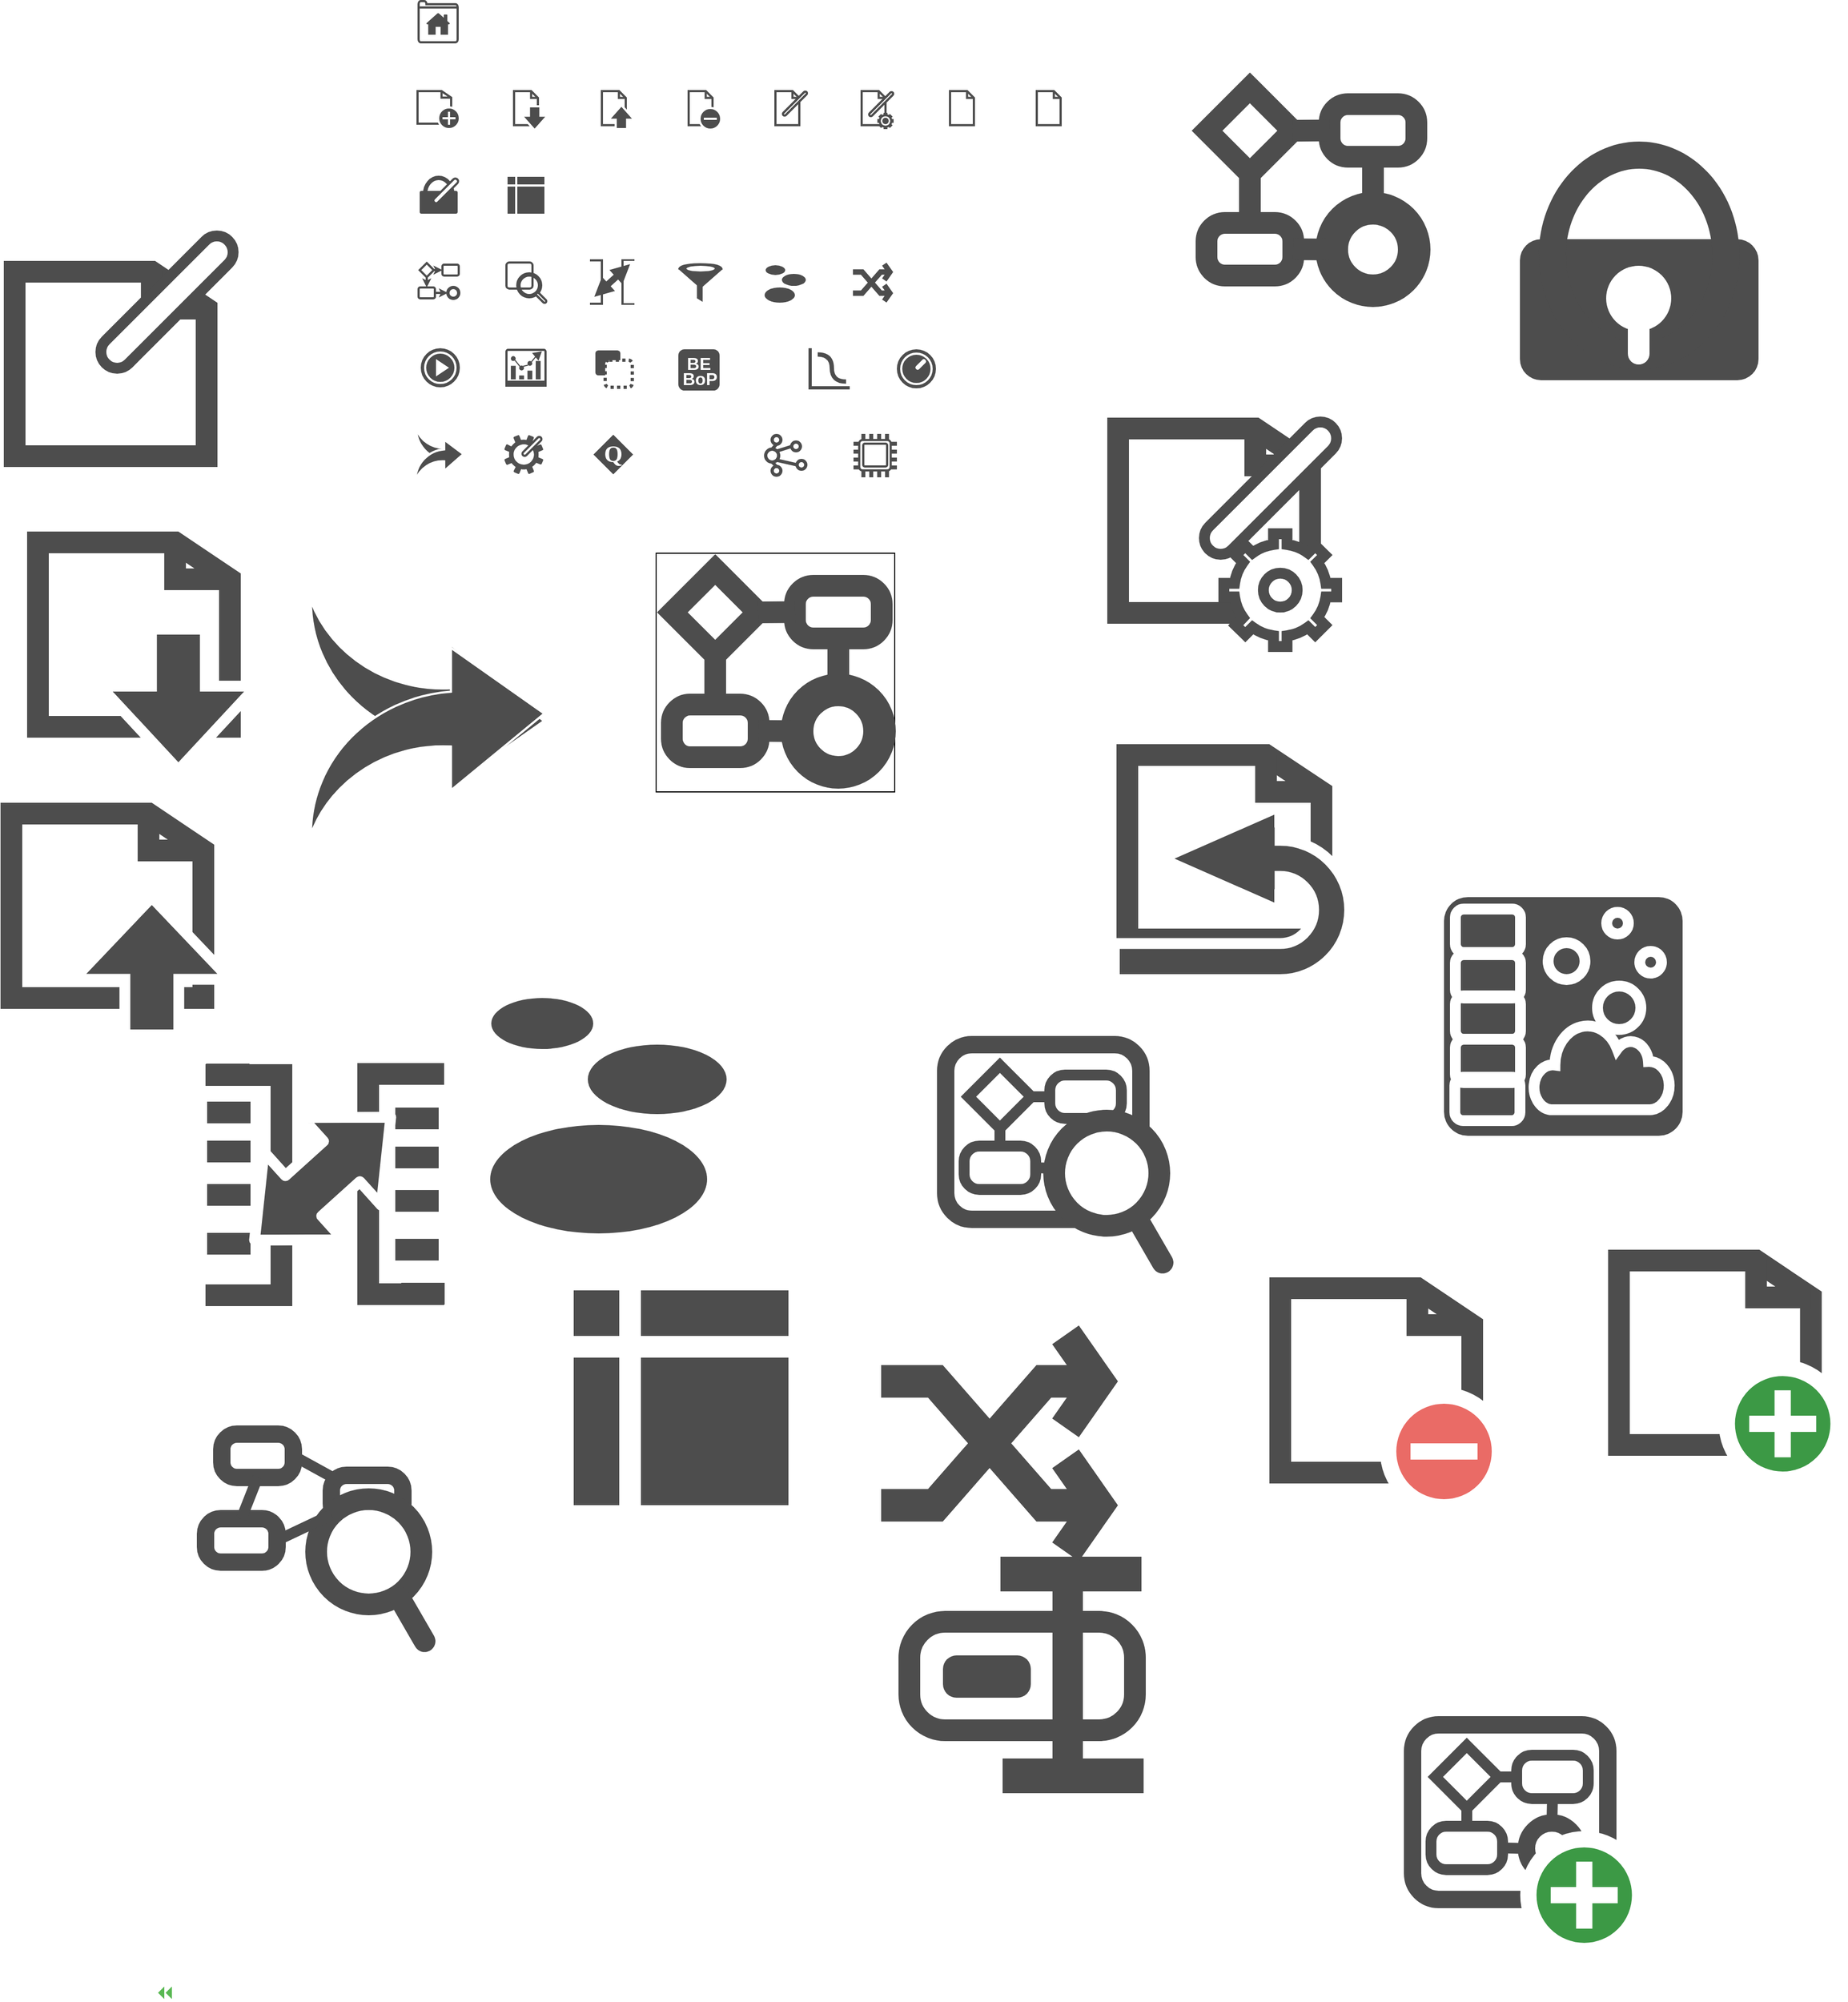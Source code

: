 <mxfile pages="1" version="11.2.1" type="device"><diagram id="XNMdMYGvK0ivDPPeN6ZR" name="Page-1"><mxGraphModel dx="961" dy="172" grid="1" gridSize="10" guides="1" tooltips="1" connect="1" arrows="1" fold="1" page="1" pageScale="1" pageWidth="700" pageHeight="500" math="0" shadow="0"><root><mxCell id="0"/><mxCell id="1" parent="0"/><mxCell id="wWJ_4ObRZriSbcEHau07-129" value="" style="pointerEvents=1;shadow=0;dashed=0;html=1;strokeColor=none;fillColor=#505050;labelPosition=center;verticalLabelPosition=bottom;verticalAlign=top;outlineConnect=0;align=center;shape=mxgraph.office.concepts.settings;fontFamily=Helvetica;fontSize=15;fontColor=#FFFFFF;aspect=fixed;" parent="1" vertex="1"><mxGeometry x="120" y="441" width="36" height="36" as="geometry"/></mxCell><mxCell id="wWJ_4ObRZriSbcEHau07-107" value="" style="rounded=1;whiteSpace=wrap;html=1;strokeColor=none;strokeWidth=2;fillColor=#4D4D4D;fontFamily=Helvetica;fontSize=16;fontColor=#4D4D4D;align=center;aspect=fixed;" parent="1" vertex="1"><mxGeometry x="280.5" y="362" width="38" height="38" as="geometry"/></mxCell><mxCell id="wWJ_4ObRZriSbcEHau07-32" value="" style="html=1;verticalLabelPosition=bottom;align=center;labelBackgroundColor=#ffffff;verticalAlign=top;strokeWidth=2;strokeColor=#4D4D4D;fillColor=#ffffff;shadow=0;dashed=0;shape=mxgraph.ios7.icons.document;aspect=fixed;" parent="1" vertex="1"><mxGeometry x="449.5" y="124" width="22" height="31.43" as="geometry"/></mxCell><mxCell id="wWJ_4ObRZriSbcEHau07-33" value="" style="rounded=1;whiteSpace=wrap;html=1;strokeColor=#4D4D4D;strokeWidth=2;fillColor=#FFFFFF;fontFamily=Courier New;fontSize=16;fontColor=#4D4D4D;arcSize=50;rotation=315;" parent="1" vertex="1"><mxGeometry x="452.5" y="134.5" width="30" height="3" as="geometry"/></mxCell><mxCell id="wWJ_4ObRZriSbcEHau07-2" value="" style="html=1;verticalLabelPosition=bottom;align=center;labelBackgroundColor=#ffffff;verticalAlign=top;strokeWidth=2;strokeColor=#4D4D4D;fillColor=#ffffff;shadow=0;dashed=0;shape=mxgraph.ios7.icons.folder;" parent="1" vertex="1"><mxGeometry x="41" y="41" width="36" height="38" as="geometry"/></mxCell><mxCell id="wWJ_4ObRZriSbcEHau07-4" value="" style="html=1;verticalLabelPosition=bottom;align=center;labelBackgroundColor=#ffffff;verticalAlign=top;strokeWidth=2;strokeColor=#4D4D4D;fillColor=#ffffff;shadow=0;dashed=0;shape=mxgraph.ios7.icons.document;" parent="1" vertex="1"><mxGeometry x="40" y="124" width="31" height="30" as="geometry"/></mxCell><mxCell id="wWJ_4ObRZriSbcEHau07-6" value="" style="html=1;verticalLabelPosition=bottom;align=center;labelBackgroundColor=#ffffff;verticalAlign=top;strokeWidth=2;strokeColor=#4D4D4D;fillColor=#ffffff;shadow=0;dashed=0;shape=mxgraph.ios7.icons.document;aspect=fixed;" parent="1" vertex="1"><mxGeometry x="129" y="124" width="22" height="31.43" as="geometry"/></mxCell><mxCell id="wWJ_4ObRZriSbcEHau07-7" value="" style="html=1;verticalLabelPosition=bottom;align=center;labelBackgroundColor=#ffffff;verticalAlign=top;strokeWidth=2;strokeColor=#4D4D4D;fillColor=#ffffff;shadow=0;dashed=0;shape=mxgraph.ios7.icons.document;aspect=fixed;" parent="1" vertex="1"><mxGeometry x="210" y="124" width="22" height="31.43" as="geometry"/></mxCell><mxCell id="wWJ_4ObRZriSbcEHau07-8" value="" style="html=1;verticalLabelPosition=bottom;align=center;labelBackgroundColor=#ffffff;verticalAlign=top;strokeWidth=2;strokeColor=#4D4D4D;fillColor=#ffffff;shadow=0;dashed=0;shape=mxgraph.ios7.icons.document;aspect=fixed;" parent="1" vertex="1"><mxGeometry x="290" y="124" width="22" height="31.43" as="geometry"/></mxCell><mxCell id="wWJ_4ObRZriSbcEHau07-11" value="" style="html=1;verticalLabelPosition=bottom;align=center;labelBackgroundColor=#ffffff;verticalAlign=top;strokeWidth=2;strokeColor=#4D4D4D;fillColor=#ffffff;shadow=0;dashed=0;shape=mxgraph.ios7.icons.document;aspect=fixed;" parent="1" vertex="1"><mxGeometry x="531" y="124" width="22" height="31.43" as="geometry"/></mxCell><mxCell id="wWJ_4ObRZriSbcEHau07-12" value="" style="html=1;verticalLabelPosition=bottom;align=center;labelBackgroundColor=#ffffff;verticalAlign=top;strokeWidth=2;strokeColor=#4D4D4D;fillColor=#ffffff;shadow=0;dashed=0;shape=mxgraph.ios7.icons.document;aspect=fixed;" parent="1" vertex="1"><mxGeometry x="611" y="124" width="22" height="31.43" as="geometry"/></mxCell><mxCell id="wWJ_4ObRZriSbcEHau07-13" value="" style="html=1;verticalLabelPosition=bottom;align=center;labelBackgroundColor=#ffffff;verticalAlign=top;strokeWidth=2;strokeColor=#FFFFFF;fillColor=#4D4D4D;shadow=0;dashed=0;shape=mxgraph.ios7.icons.add;aspect=fixed;" parent="1" vertex="1"><mxGeometry x="59" y="139" width="20" height="20" as="geometry"/></mxCell><mxCell id="wWJ_4ObRZriSbcEHau07-15" value="" style="shape=singleArrow;direction=south;whiteSpace=wrap;html=1;strokeColor=#FFFFFF;arrowWidth=0.44;arrowSize=0.61;strokeWidth=2;fillColor=#4D4D4D;" parent="1" vertex="1"><mxGeometry x="136" y="138" width="24" height="22" as="geometry"/></mxCell><mxCell id="wWJ_4ObRZriSbcEHau07-17" value="" style="html=1;verticalLabelPosition=bottom;align=center;labelBackgroundColor=#ffffff;verticalAlign=top;strokeWidth=2;strokeColor=#FFFFFF;fillColor=#4D4D4D;shadow=0;dashed=0;shape=mxgraph.ios7.icons.delete;aspect=fixed;" parent="1" vertex="1"><mxGeometry x="300" y="139.5" width="20" height="20" as="geometry"/></mxCell><mxCell id="wWJ_4ObRZriSbcEHau07-30" value="" style="html=1;verticalLabelPosition=bottom;align=center;labelBackgroundColor=#ffffff;verticalAlign=top;strokeWidth=2;strokeColor=#4D4D4D;fillColor=#ffffff;shadow=0;dashed=0;shape=mxgraph.ios7.icons.document;aspect=fixed;" parent="1" vertex="1"><mxGeometry x="370" y="124" width="22" height="31.43" as="geometry"/></mxCell><mxCell id="wWJ_4ObRZriSbcEHau07-31" value="" style="rounded=1;whiteSpace=wrap;html=1;strokeColor=#4D4D4D;strokeWidth=2;fillColor=#FFFFFF;fontFamily=Courier New;fontSize=16;fontColor=#4D4D4D;arcSize=50;rotation=315;" parent="1" vertex="1"><mxGeometry x="373" y="134" width="30" height="3" as="geometry"/></mxCell><mxCell id="wWJ_4ObRZriSbcEHau07-21" value="" style="html=1;verticalLabelPosition=bottom;align=center;labelBackgroundColor=#ffffff;verticalAlign=top;strokeWidth=2;strokeColor=#4D4D4D;fillColor=#FFFFFF;shadow=0;dashed=0;shape=mxgraph.ios7.icons.settings;aspect=fixed;" parent="1" vertex="1"><mxGeometry x="465" y="145" width="13" height="13" as="geometry"/></mxCell><mxCell id="wWJ_4ObRZriSbcEHau07-35" value="" style="pointerEvents=1;shadow=0;dashed=0;html=1;strokeColor=none;fillColor=#4D4D4D;labelPosition=center;verticalLabelPosition=bottom;verticalAlign=top;outlineConnect=0;align=center;shape=mxgraph.office.concepts.home;fontFamily=Courier New;fontSize=16;fontColor=#4D4D4D;" parent="1" vertex="1"><mxGeometry x="48" y="52" width="22" height="20" as="geometry"/></mxCell><mxCell id="wWJ_4ObRZriSbcEHau07-37" value="" style="ellipse;whiteSpace=wrap;html=1;strokeColor=#4D4D4D;strokeWidth=4;fillColor=none;fontFamily=Courier New;fontSize=16;fontColor=#4D4D4D;" parent="1" vertex="1"><mxGeometry x="47" y="204" width="25" height="29" as="geometry"/></mxCell><mxCell id="wWJ_4ObRZriSbcEHau07-36" value="" style="rounded=1;whiteSpace=wrap;html=1;strokeColor=#4D4D4D;strokeWidth=2;fillColor=#4D4D4D;fontFamily=Courier New;fontSize=16;fontColor=#4D4D4D;arcSize=3;" parent="1" vertex="1"><mxGeometry x="43" y="217" width="33" height="19" as="geometry"/></mxCell><mxCell id="wWJ_4ObRZriSbcEHau07-38" value="" style="rounded=1;whiteSpace=wrap;html=1;strokeColor=#4D4D4D;strokeWidth=2;fillColor=#FFFFFF;fontFamily=Courier New;fontSize=16;fontColor=#4D4D4D;arcSize=50;rotation=315;" parent="1" vertex="1"><mxGeometry x="51" y="213.5" width="30" height="5" as="geometry"/></mxCell><mxCell id="wWJ_4ObRZriSbcEHau07-41" value="" style="shape=internalStorage;whiteSpace=wrap;html=1;backgroundOutline=1;strokeColor=#FFFFFF;strokeWidth=2;fillColor=#4D4D4D;fontFamily=Courier New;fontSize=16;fontColor=#4D4D4D;aspect=fixed;dx=9;dy=9;" parent="1" vertex="1"><mxGeometry x="122" y="202" width="36" height="36" as="geometry"/></mxCell><mxCell id="wWJ_4ObRZriSbcEHau07-49" style="edgeStyle=none;rounded=0;orthogonalLoop=1;jettySize=auto;html=1;exitX=0.5;exitY=1;exitDx=0;exitDy=0;entryX=0.5;entryY=0;entryDx=0;entryDy=0;startSize=2;endArrow=classic;endFill=1;endSize=2;fontFamily=Courier New;fontSize=16;fontColor=#4D4D4D;strokeWidth=2;strokeColor=#4D4D4D;" parent="1" source="wWJ_4ObRZriSbcEHau07-43" target="wWJ_4ObRZriSbcEHau07-47" edge="1"><mxGeometry relative="1" as="geometry"/></mxCell><mxCell id="wWJ_4ObRZriSbcEHau07-52" style="edgeStyle=none;rounded=0;orthogonalLoop=1;jettySize=auto;html=1;exitX=1;exitY=0.5;exitDx=0;exitDy=0;entryX=0;entryY=0.5;entryDx=0;entryDy=0;startSize=2;endArrow=classic;endFill=1;endSize=2;fontFamily=Courier New;fontSize=16;fontColor=#4D4D4D;strokeWidth=2;strokeColor=#4D4D4D;" parent="1" source="wWJ_4ObRZriSbcEHau07-43" target="wWJ_4ObRZriSbcEHau07-46" edge="1"><mxGeometry relative="1" as="geometry"/></mxCell><mxCell id="wWJ_4ObRZriSbcEHau07-43" value="" style="rhombus;whiteSpace=wrap;html=1;strokeColor=#4D4D4D;strokeWidth=2;fillColor=#FFFFFF;fontFamily=Courier New;fontSize=16;fontColor=#4D4D4D;aspect=fixed;" parent="1" vertex="1"><mxGeometry x="42" y="282.5" width="13" height="13" as="geometry"/></mxCell><mxCell id="wWJ_4ObRZriSbcEHau07-45" value="" style="ellipse;whiteSpace=wrap;html=1;aspect=fixed;strokeColor=#4D4D4D;strokeWidth=3;fillColor=#FFFFFF;fontFamily=Courier New;fontSize=16;fontColor=#4D4D4D;" parent="1" vertex="1"><mxGeometry x="68" y="305" width="10" height="10" as="geometry"/></mxCell><mxCell id="wWJ_4ObRZriSbcEHau07-46" value="" style="rounded=1;whiteSpace=wrap;html=1;strokeColor=#4D4D4D;strokeWidth=2;fillColor=#FFFFFF;fontFamily=Courier New;fontSize=16;fontColor=#4D4D4D;" parent="1" vertex="1"><mxGeometry x="63" y="284" width="15" height="10" as="geometry"/></mxCell><mxCell id="wWJ_4ObRZriSbcEHau07-50" style="edgeStyle=none;rounded=0;orthogonalLoop=1;jettySize=auto;html=1;exitX=1;exitY=0.5;exitDx=0;exitDy=0;entryX=0;entryY=0.5;entryDx=0;entryDy=0;startSize=2;endArrow=classic;endFill=1;endSize=2;fontFamily=Courier New;fontSize=16;fontColor=#4D4D4D;strokeWidth=2;strokeColor=#4D4D4D;" parent="1" source="wWJ_4ObRZriSbcEHau07-47" target="wWJ_4ObRZriSbcEHau07-45" edge="1"><mxGeometry relative="1" as="geometry"/></mxCell><mxCell id="wWJ_4ObRZriSbcEHau07-47" value="" style="rounded=1;whiteSpace=wrap;html=1;strokeColor=#4D4D4D;strokeWidth=2;fillColor=#FFFFFF;fontFamily=Courier New;fontSize=16;fontColor=#4D4D4D;" parent="1" vertex="1"><mxGeometry x="41" y="305" width="15" height="10" as="geometry"/></mxCell><mxCell id="wWJ_4ObRZriSbcEHau07-53" value="" style="shape=singleArrow;direction=south;whiteSpace=wrap;html=1;strokeColor=#FFFFFF;arrowWidth=0.44;arrowSize=0.61;strokeWidth=2;fillColor=#4D4D4D;rotation=-180;" parent="1" vertex="1"><mxGeometry x="216" y="137" width="24" height="22" as="geometry"/></mxCell><mxCell id="wWJ_4ObRZriSbcEHau07-55" value="" style="rounded=1;whiteSpace=wrap;html=1;strokeColor=#4D4D4D;strokeWidth=2;fillColor=#FFFFFF;fontFamily=Courier New;fontSize=16;fontColor=#4D4D4D;arcSize=11;" parent="1" vertex="1"><mxGeometry x="122" y="282" width="24" height="24" as="geometry"/></mxCell><mxCell id="wWJ_4ObRZriSbcEHau07-56" value="" style="ellipse;whiteSpace=wrap;html=1;aspect=fixed;strokeColor=#4D4D4D;strokeWidth=4;fillColor=none;fontFamily=Courier New;fontSize=16;fontColor=#4D4D4D;" parent="1" vertex="1"><mxGeometry x="133" y="293" width="20" height="20" as="geometry"/></mxCell><mxCell id="wWJ_4ObRZriSbcEHau07-57" value="" style="rounded=1;whiteSpace=wrap;html=1;strokeColor=#4D4D4D;strokeWidth=2;fillColor=#FFFFFF;fontFamily=Courier New;fontSize=16;fontColor=#4D4D4D;arcSize=50;rotation=45;" parent="1" vertex="1"><mxGeometry x="148" y="313" width="12" height="3" as="geometry"/></mxCell><mxCell id="wWJ_4ObRZriSbcEHau07-59" value="" style="whiteSpace=wrap;html=1;strokeColor=#4D4D4D;strokeWidth=2;fillColor=none;fontFamily=Courier New;fontSize=16;fontColor=#4D4D4D;" parent="1" vertex="1"><mxGeometry x="200" y="280" width="10" height="40" as="geometry"/></mxCell><mxCell id="wWJ_4ObRZriSbcEHau07-60" value="" style="whiteSpace=wrap;html=1;strokeColor=none;strokeWidth=2;fillColor=#ffffff;fontFamily=Courier New;fontSize=16;fontColor=#4D4D4D;" parent="1" vertex="1"><mxGeometry x="199" y="281" width="10" height="38" as="geometry"/></mxCell><mxCell id="wWJ_4ObRZriSbcEHau07-61" value="" style="whiteSpace=wrap;html=1;strokeColor=#4D4D4D;strokeWidth=2;fillColor=none;fontFamily=Courier New;fontSize=16;fontColor=#4D4D4D;" parent="1" vertex="1"><mxGeometry x="229" y="280" width="10" height="40" as="geometry"/></mxCell><mxCell id="wWJ_4ObRZriSbcEHau07-62" value="" style="whiteSpace=wrap;html=1;strokeColor=none;strokeWidth=2;fillColor=#ffffff;fontFamily=Courier New;fontSize=16;fontColor=#4D4D4D;" parent="1" vertex="1"><mxGeometry x="230" y="280.5" width="10" height="39" as="geometry"/></mxCell><mxCell id="wWJ_4ObRZriSbcEHau07-66" value="" style="whiteSpace=wrap;html=1;aspect=fixed;strokeWidth=2;fontFamily=Courier New;fontSize=16;strokeColor=none;" parent="1" vertex="1"><mxGeometry x="236" y="282" width="3" height="3" as="geometry"/></mxCell><mxCell id="wWJ_4ObRZriSbcEHau07-69" style="orthogonalLoop=1;jettySize=auto;html=1;entryX=0;entryY=0.5;entryDx=0;entryDy=0;startSize=2;endArrow=block;endFill=1;endSize=2;strokeColor=#4D4D4D;strokeWidth=6;fontFamily=Courier New;fontSize=16;fontColor=#4D4D4D;startArrow=block;startFill=1;elbow=vertical;" parent="1" source="wWJ_4ObRZriSbcEHau07-67" target="wWJ_4ObRZriSbcEHau07-66" edge="1"><mxGeometry relative="1" as="geometry"/></mxCell><mxCell id="wWJ_4ObRZriSbcEHau07-67" value="" style="whiteSpace=wrap;html=1;aspect=fixed;strokeWidth=2;fontFamily=Courier New;fontSize=16;strokeColor=none;" parent="1" vertex="1"><mxGeometry x="200" y="313.5" width="3" height="3" as="geometry"/></mxCell><mxCell id="wWJ_4ObRZriSbcEHau07-72" value="" style="shape=parallelogram;perimeter=parallelogramPerimeter;whiteSpace=wrap;html=1;strokeColor=none;strokeWidth=2;fillColor=#4D4D4D;fontFamily=Courier New;fontSize=16;rotation=-90;size=0.138;" parent="1" vertex="1"><mxGeometry x="288.56" y="303.869" width="23.4" height="5.253" as="geometry"/></mxCell><mxCell id="wWJ_4ObRZriSbcEHau07-70" value="" style="shape=or;whiteSpace=wrap;html=1;strokeColor=none;strokeWidth=2;fillColor=#4D4D4D;fontFamily=Courier New;fontSize=16;rotation=-90;" parent="1" vertex="1"><mxGeometry x="298" y="265" width="5.72" height="41" as="geometry"/></mxCell><mxCell id="wWJ_4ObRZriSbcEHau07-71" value="" style="triangle;whiteSpace=wrap;html=1;strokeColor=none;strokeWidth=2;fillColor=#4D4D4D;fontFamily=Courier New;fontSize=16;rotation=90;" parent="1" vertex="1"><mxGeometry x="292" y="276.5" width="18" height="41" as="geometry"/></mxCell><mxCell id="wWJ_4ObRZriSbcEHau07-73" value="" style="ellipse;whiteSpace=wrap;html=1;strokeColor=none;strokeWidth=2;fillColor=#ffffff;fontFamily=Courier New;fontSize=16;fontColor=#4D4D4D;" parent="1" vertex="1"><mxGeometry x="288" y="285.01" width="26" height="5.253" as="geometry"/></mxCell><mxCell id="wWJ_4ObRZriSbcEHau07-75" value="" style="html=1;verticalLabelPosition=bottom;align=center;labelBackgroundColor=#ffffff;verticalAlign=top;strokeWidth=5;strokeColor=#4D4D4D;fillColor=#ffffff;shadow=0;dashed=0;shape=mxgraph.ios7.icons.shuffle;pointerEvents=1;fontFamily=Courier New;fontSize=16;fontColor=#4D4D4D;" parent="1" vertex="1"><mxGeometry x="441.5" y="283.5" width="34" height="34" as="geometry"/></mxCell><mxCell id="wWJ_4ObRZriSbcEHau07-77" value="" style="ellipse;whiteSpace=wrap;html=1;strokeColor=none;strokeWidth=5;fillColor=#4D4D4D;fontFamily=Courier New;fontSize=16;fontColor=#4D4D4D;aspect=fixed;" parent="1" vertex="1"><mxGeometry x="361" y="284.5" width="18" height="9" as="geometry"/></mxCell><mxCell id="wWJ_4ObRZriSbcEHau07-78" value="" style="ellipse;whiteSpace=wrap;html=1;strokeColor=none;strokeWidth=5;fillColor=#4D4D4D;fontFamily=Courier New;fontSize=16;fontColor=#4D4D4D;aspect=fixed;" parent="1" vertex="1"><mxGeometry x="376" y="292.5" width="22" height="11" as="geometry"/></mxCell><mxCell id="wWJ_4ObRZriSbcEHau07-79" value="" style="ellipse;whiteSpace=wrap;html=1;strokeColor=none;strokeWidth=5;fillColor=#4D4D4D;fontFamily=Courier New;fontSize=16;fontColor=#4D4D4D;aspect=fixed;" parent="1" vertex="1"><mxGeometry x="360" y="305" width="28" height="14" as="geometry"/></mxCell><mxCell id="wWJ_4ObRZriSbcEHau07-80" value="" style="ellipse;shape=doubleEllipse;whiteSpace=wrap;html=1;aspect=fixed;strokeWidth=2;fontFamily=Courier New;fontSize=16;strokeColor=#FFFFFF;fillColor=#4D4D4D;" parent="1" vertex="1"><mxGeometry x="42.0" y="360.005" width="38" height="38" as="geometry"/></mxCell><mxCell id="wWJ_4ObRZriSbcEHau07-82" value="" style="triangle;whiteSpace=wrap;html=1;strokeColor=none;strokeWidth=2;fillColor=#FFFFFF;fontFamily=Courier New;fontSize=16;fontColor=#4D4D4D;aspect=fixed;" parent="1" vertex="1"><mxGeometry x="57.0" y="371" width="12" height="16.01" as="geometry"/></mxCell><mxCell id="wWJ_4ObRZriSbcEHau07-100" value="" style="group;aspect=fixed;" parent="1" vertex="1" connectable="0"><mxGeometry x="122" y="362.5" width="36" height="33" as="geometry"/></mxCell><mxCell id="wWJ_4ObRZriSbcEHau07-84" value="" style="rounded=1;whiteSpace=wrap;html=1;strokeColor=#4D4D4D;strokeWidth=2;fillColor=#FFFFFF;fontFamily=Courier New;fontSize=16;fontColor=#4D4D4D;arcSize=5;" parent="wWJ_4ObRZriSbcEHau07-100" vertex="1"><mxGeometry width="36" height="31.216" as="geometry"/></mxCell><mxCell id="wWJ_4ObRZriSbcEHau07-85" value="" style="rounded=0;whiteSpace=wrap;html=1;strokeColor=none;strokeWidth=2;fillColor=#4D4D4D;fontFamily=Courier New;fontSize=16;fontColor=#4D4D4D;" parent="wWJ_4ObRZriSbcEHau07-100" vertex="1"><mxGeometry x="4.05" y="14.716" width="4.5" height="12.486" as="geometry"/></mxCell><mxCell id="wWJ_4ObRZriSbcEHau07-86" value="" style="rounded=0;whiteSpace=wrap;html=1;strokeColor=none;strokeWidth=2;fillColor=#4D4D4D;fontFamily=Courier New;fontSize=16;fontColor=#4D4D4D;" parent="wWJ_4ObRZriSbcEHau07-100" vertex="1"><mxGeometry x="11.7" y="23.635" width="4.5" height="3.568" as="geometry"/></mxCell><mxCell id="wWJ_4ObRZriSbcEHau07-87" value="" style="rounded=0;whiteSpace=wrap;html=1;strokeColor=none;strokeWidth=2;fillColor=#4D4D4D;fontFamily=Courier New;fontSize=16;fontColor=#4D4D4D;" parent="wWJ_4ObRZriSbcEHau07-100" vertex="1"><mxGeometry x="19.35" y="19.176" width="4.5" height="8.027" as="geometry"/></mxCell><mxCell id="wWJ_4ObRZriSbcEHau07-88" value="" style="rounded=0;whiteSpace=wrap;html=1;strokeColor=none;strokeWidth=2;fillColor=#4D4D4D;fontFamily=Courier New;fontSize=16;fontColor=#4D4D4D;" parent="wWJ_4ObRZriSbcEHau07-100" vertex="1"><mxGeometry x="27" y="10.257" width="4.5" height="16.946" as="geometry"/></mxCell><mxCell id="wWJ_4ObRZriSbcEHau07-91" value="" style="ellipse;whiteSpace=wrap;html=1;aspect=fixed;strokeColor=none;strokeWidth=2;fillColor=#4D4D4D;fontFamily=Courier New;fontSize=16;fontColor=#4D4D4D;" parent="wWJ_4ObRZriSbcEHau07-100" vertex="1"><mxGeometry x="4.05" y="5.797" width="4.459" height="4.459" as="geometry"/></mxCell><mxCell id="wWJ_4ObRZriSbcEHau07-92" value="" style="ellipse;whiteSpace=wrap;html=1;aspect=fixed;strokeColor=none;strokeWidth=2;fillColor=#4D4D4D;fontFamily=Courier New;fontSize=16;fontColor=#4D4D4D;" parent="wWJ_4ObRZriSbcEHau07-100" vertex="1"><mxGeometry x="11.7" y="14.5" width="4.459" height="4.459" as="geometry"/></mxCell><mxCell id="wWJ_4ObRZriSbcEHau07-98" style="edgeStyle=none;orthogonalLoop=1;jettySize=auto;html=1;exitX=1;exitY=1;exitDx=0;exitDy=0;entryX=0;entryY=0;entryDx=0;entryDy=0;startArrow=none;startFill=0;startSize=2;endArrow=none;endFill=0;endSize=2;strokeColor=#4D4D4D;strokeWidth=1;fontFamily=Courier New;fontSize=16;fontColor=#4D4D4D;" parent="wWJ_4ObRZriSbcEHau07-100" source="wWJ_4ObRZriSbcEHau07-91" target="wWJ_4ObRZriSbcEHau07-92" edge="1"><mxGeometry relative="1" as="geometry"/></mxCell><mxCell id="wWJ_4ObRZriSbcEHau07-93" value="" style="ellipse;whiteSpace=wrap;html=1;aspect=fixed;strokeColor=none;strokeWidth=2;fillColor=#4D4D4D;fontFamily=Courier New;fontSize=16;fontColor=#4D4D4D;" parent="wWJ_4ObRZriSbcEHau07-100" vertex="1"><mxGeometry x="19.35" y="10.257" width="4.459" height="4.459" as="geometry"/></mxCell><mxCell id="wWJ_4ObRZriSbcEHau07-97" style="edgeStyle=none;orthogonalLoop=1;jettySize=auto;html=1;exitX=1;exitY=0;exitDx=0;exitDy=0;entryX=0;entryY=1;entryDx=0;entryDy=0;startArrow=none;startFill=0;startSize=2;endArrow=none;endFill=0;endSize=2;strokeColor=#4D4D4D;strokeWidth=1;fontFamily=Courier New;fontSize=16;fontColor=#4D4D4D;" parent="wWJ_4ObRZriSbcEHau07-100" source="wWJ_4ObRZriSbcEHau07-92" target="wWJ_4ObRZriSbcEHau07-93" edge="1"><mxGeometry relative="1" as="geometry"/></mxCell><mxCell id="wWJ_4ObRZriSbcEHau07-95" value="" style="triangle;whiteSpace=wrap;html=1;strokeColor=#4D4D4D;strokeWidth=2;fillColor=#4D4D4D;fontFamily=Courier New;fontSize=16;fontColor=#4D4D4D;rotation=-40;" parent="wWJ_4ObRZriSbcEHau07-100" vertex="1"><mxGeometry x="26.775" y="1.338" width="4.95" height="5.797" as="geometry"/></mxCell><mxCell id="wWJ_4ObRZriSbcEHau07-96" style="edgeStyle=none;orthogonalLoop=1;jettySize=auto;html=1;exitX=1;exitY=0;exitDx=0;exitDy=0;startArrow=none;startFill=0;startSize=2;endArrow=none;endFill=0;endSize=2;strokeColor=#4D4D4D;strokeWidth=1;fontFamily=Courier New;fontSize=16;fontColor=#4D4D4D;entryX=0;entryY=0.5;entryDx=0;entryDy=0;" parent="wWJ_4ObRZriSbcEHau07-100" source="wWJ_4ObRZriSbcEHau07-93" target="wWJ_4ObRZriSbcEHau07-95" edge="1"><mxGeometry relative="1" as="geometry"><mxPoint x="40.5" y="1.338" as="targetPoint"/></mxGeometry></mxCell><mxCell id="wWJ_4ObRZriSbcEHau07-99" value="" style="whiteSpace=wrap;html=1;strokeColor=#4D4D4D;strokeWidth=2;fillColor=#4D4D4D;fontFamily=Courier New;fontSize=16;fontColor=#4D4D4D;" parent="wWJ_4ObRZriSbcEHau07-100" vertex="1"><mxGeometry y="29.432" width="36" height="3.568" as="geometry"/></mxCell><mxCell id="wWJ_4ObRZriSbcEHau07-102" value="" style="rounded=1;whiteSpace=wrap;html=1;strokeColor=#FFFFFF;strokeWidth=2;fillColor=#4D4D4D;fontFamily=Courier New;fontSize=16;fontColor=#4D4D4D;" parent="1" vertex="1"><mxGeometry x="203" y="362" width="25" height="25" as="geometry"/></mxCell><mxCell id="wWJ_4ObRZriSbcEHau07-103" value="" style="rounded=1;whiteSpace=wrap;html=1;strokeColor=#4D4D4D;strokeWidth=3;fillColor=#FFFFFF;fontFamily=Courier New;fontSize=16;fontColor=#4D4D4D;dashed=1;dashPattern=1 1;" parent="1" vertex="1"><mxGeometry x="213" y="372" width="25" height="25" as="geometry"/></mxCell><mxCell id="wWJ_4ObRZriSbcEHau07-105" value="BE" style="text;html=1;resizable=0;points=[];autosize=1;align=center;verticalAlign=top;spacingTop=-4;fontSize=16;fontFamily=Helvetica;fontColor=#FFFFFF;fontStyle=1" parent="1" vertex="1"><mxGeometry x="284" y="362.5" width="30" height="20" as="geometry"/></mxCell><mxCell id="wWJ_4ObRZriSbcEHau07-106" value="BoP" style="text;html=1;resizable=0;points=[];autosize=1;align=center;verticalAlign=top;spacingTop=-4;fontSize=16;fontFamily=Helvetica;fontColor=#FFFFFF;fontStyle=1" parent="1" vertex="1"><mxGeometry x="280" y="377" width="40" height="20" as="geometry"/></mxCell><mxCell id="wWJ_4ObRZriSbcEHau07-110" style="edgeStyle=orthogonalEdgeStyle;orthogonalLoop=1;jettySize=auto;html=1;exitX=1;exitY=0.25;exitDx=0;exitDy=0;startArrow=none;startFill=0;startSize=2;endArrow=none;endFill=0;endSize=2;strokeColor=#4D4D4D;strokeWidth=4;fontFamily=Helvetica;fontSize=16;fontColor=#FFFFFF;entryX=-0.612;entryY=0.43;entryDx=0;entryDy=0;entryPerimeter=0;curved=1;" parent="1" source="wWJ_4ObRZriSbcEHau07-108" target="wWJ_4ObRZriSbcEHau07-109" edge="1"><mxGeometry relative="1" as="geometry"><mxPoint x="432" y="394" as="targetPoint"/><Array as="points"><mxPoint x="422" y="367"/><mxPoint x="422" y="392"/></Array></mxGeometry></mxCell><mxCell id="wWJ_4ObRZriSbcEHau07-108" value="" style="rounded=0;whiteSpace=wrap;html=1;strokeColor=none;strokeWidth=3;fillColor=none;fontFamily=Helvetica;fontSize=16;fontColor=#FFFFFF;align=center;" parent="1" vertex="1"><mxGeometry x="406" y="366" width="3" height="3" as="geometry"/></mxCell><mxCell id="wWJ_4ObRZriSbcEHau07-109" value="" style="rounded=0;whiteSpace=wrap;html=1;strokeColor=none;strokeWidth=3;fillColor=none;fontFamily=Helvetica;fontSize=16;fontColor=#FFFFFF;align=center;" parent="1" vertex="1"><mxGeometry x="437" y="390.5" width="3" height="3" as="geometry"/></mxCell><mxCell id="wWJ_4ObRZriSbcEHau07-112" value="" style="rounded=0;whiteSpace=wrap;html=1;strokeColor=none;strokeWidth=3;fillColor=#4D4D4D;fontFamily=Helvetica;fontSize=16;fontColor=#FFFFFF;align=center;" parent="1" vertex="1"><mxGeometry x="400.5" y="361" width="3" height="38" as="geometry"/></mxCell><mxCell id="wWJ_4ObRZriSbcEHau07-113" value="" style="rounded=0;whiteSpace=wrap;html=1;strokeColor=none;strokeWidth=3;fillColor=#4D4D4D;fontFamily=Helvetica;fontSize=16;fontColor=#FFFFFF;align=center;" parent="1" vertex="1"><mxGeometry x="400.5" y="396" width="38" height="3" as="geometry"/></mxCell><mxCell id="wWJ_4ObRZriSbcEHau07-118" value="" style="ellipse;shape=doubleEllipse;whiteSpace=wrap;html=1;aspect=fixed;strokeColor=#FFFFFF;strokeWidth=2;fillColor=#4D4D4D;fontFamily=Helvetica;fontSize=16;fontColor=#FFFFFF;align=center;" parent="1" vertex="1"><mxGeometry x="481" y="361" width="38" height="38" as="geometry"/></mxCell><mxCell id="wWJ_4ObRZriSbcEHau07-120" value="" style="rounded=1;whiteSpace=wrap;html=1;strokeColor=none;strokeWidth=1;fillColor=#FFFFFF;fontFamily=Courier New;fontSize=15;fontColor=#4D4D4D;arcSize=50;rotation=315;" parent="1" vertex="1"><mxGeometry x="498" y="374" width="12" height="4" as="geometry"/></mxCell><mxCell id="wWJ_4ObRZriSbcEHau07-126" value="" style="group;aspect=fixed;" parent="1" vertex="1" connectable="0"><mxGeometry x="38" y="435" width="45" height="48" as="geometry"/></mxCell><mxCell id="wWJ_4ObRZriSbcEHau07-124" value="" style="html=1;verticalLabelPosition=bottom;align=center;labelBackgroundColor=#ffffff;verticalAlign=top;strokeWidth=2;strokeColor=#FFFFFF;fillColor=#4D4D4D;shadow=0;dashed=0;shape=mxgraph.ios7.icons.back;fontFamily=Helvetica;fontSize=15;fontColor=#FFFFFF;rotation=-180;" parent="wWJ_4ObRZriSbcEHau07-126" vertex="1"><mxGeometry x="0.738" width="44.262" height="37.662" as="geometry"/></mxCell><mxCell id="wWJ_4ObRZriSbcEHau07-125" value="" style="html=1;verticalLabelPosition=bottom;align=center;labelBackgroundColor=#ffffff;verticalAlign=top;strokeWidth=2;strokeColor=#FFFFFF;fillColor=#4D4D4D;shadow=0;dashed=0;shape=mxgraph.ios7.icons.back;fontFamily=Helvetica;fontSize=15;fontColor=#FFFFFF;rotation=-180;flipV=1;" parent="wWJ_4ObRZriSbcEHau07-126" vertex="1"><mxGeometry y="10.338" width="44.262" height="37.662" as="geometry"/></mxCell><mxCell id="wWJ_4ObRZriSbcEHau07-128" value="" style="rounded=1;whiteSpace=wrap;html=1;strokeColor=#4D4D4D;strokeWidth=2;fillColor=#FFFFFF;fontFamily=Courier New;fontSize=16;fontColor=#4D4D4D;arcSize=50;rotation=315;" parent="1" vertex="1"><mxGeometry x="134" y="449.5" width="23" height="4" as="geometry"/></mxCell><mxCell id="wWJ_4ObRZriSbcEHau07-131" value="" style="rhombus;whiteSpace=wrap;html=1;strokeColor=#FFFFFF;strokeWidth=1;fillColor=#4D4D4D;fontFamily=Helvetica;fontSize=15;fontColor=#FFFFFF;align=center;aspect=fixed;" parent="1" vertex="1"><mxGeometry x="201.5" y="440" width="38" height="38" as="geometry"/></mxCell><mxCell id="wWJ_4ObRZriSbcEHau07-132" value="Q" style="text;html=1;resizable=0;points=[];autosize=1;align=left;verticalAlign=top;spacingTop=-4;fontSize=22;fontFamily=Times New Roman;fontColor=#FFFFFF;fontStyle=1" parent="1" vertex="1"><mxGeometry x="210" y="442.5" width="30" height="20" as="geometry"/></mxCell><mxCell id="wWJ_4ObRZriSbcEHau07-139" style="orthogonalLoop=1;jettySize=auto;html=1;exitX=0.5;exitY=0;exitDx=0;exitDy=0;entryX=0.5;entryY=1;entryDx=0;entryDy=0;startArrow=none;startFill=0;startSize=2;endArrow=none;endFill=0;endSize=2;strokeColor=#4D4D4D;strokeWidth=3;fontFamily=Times New Roman;fontSize=22;fontColor=#FFFFFF;rounded=0;" parent="1" source="wWJ_4ObRZriSbcEHau07-134" target="wWJ_4ObRZriSbcEHau07-136" edge="1"><mxGeometry relative="1" as="geometry"/></mxCell><mxCell id="wWJ_4ObRZriSbcEHau07-140" style="orthogonalLoop=1;jettySize=auto;html=1;exitX=1;exitY=0;exitDx=0;exitDy=0;entryX=0;entryY=0.5;entryDx=0;entryDy=0;startArrow=none;startFill=0;startSize=2;endArrow=none;endFill=0;endSize=2;strokeColor=#4D4D4D;strokeWidth=3;fontFamily=Times New Roman;fontSize=22;fontColor=#FFFFFF;rounded=0;" parent="1" source="wWJ_4ObRZriSbcEHau07-134" target="wWJ_4ObRZriSbcEHau07-137" edge="1"><mxGeometry relative="1" as="geometry"/></mxCell><mxCell id="wWJ_4ObRZriSbcEHau07-141" style="edgeStyle=none;rounded=0;orthogonalLoop=1;jettySize=auto;html=1;exitX=1;exitY=1;exitDx=0;exitDy=0;entryX=0;entryY=0.5;entryDx=0;entryDy=0;startArrow=none;startFill=0;startSize=2;endArrow=none;endFill=0;endSize=2;strokeColor=#4D4D4D;strokeWidth=3;fontFamily=Times New Roman;fontSize=22;fontColor=#FFFFFF;" parent="1" source="wWJ_4ObRZriSbcEHau07-134" target="wWJ_4ObRZriSbcEHau07-138" edge="1"><mxGeometry relative="1" as="geometry"/></mxCell><mxCell id="wWJ_4ObRZriSbcEHau07-142" style="edgeStyle=none;rounded=0;orthogonalLoop=1;jettySize=auto;html=1;exitX=0.5;exitY=1;exitDx=0;exitDy=0;entryX=0.5;entryY=0;entryDx=0;entryDy=0;startArrow=none;startFill=0;startSize=2;endArrow=none;endFill=0;endSize=2;strokeColor=#4D4D4D;strokeWidth=3;fontFamily=Times New Roman;fontSize=22;fontColor=#FFFFFF;" parent="1" source="wWJ_4ObRZriSbcEHau07-134" target="wWJ_4ObRZriSbcEHau07-135" edge="1"><mxGeometry relative="1" as="geometry"/></mxCell><mxCell id="wWJ_4ObRZriSbcEHau07-134" value="" style="ellipse;whiteSpace=wrap;html=1;aspect=fixed;strokeColor=#4D4D4D;strokeWidth=3;fillColor=#FFFFFF;fontFamily=Times New Roman;fontSize=22;fontColor=#FFFFFF;align=center;" parent="1" vertex="1"><mxGeometry x="361.0" y="454" width="12" height="12" as="geometry"/></mxCell><mxCell id="wWJ_4ObRZriSbcEHau07-135" value="" style="ellipse;whiteSpace=wrap;html=1;aspect=fixed;strokeColor=#4D4D4D;strokeWidth=3;fillColor=#FFFFFF;fontFamily=Times New Roman;fontSize=22;fontColor=#FFFFFF;align=center;" parent="1" vertex="1"><mxGeometry x="367" y="470" width="8" height="8" as="geometry"/></mxCell><mxCell id="wWJ_4ObRZriSbcEHau07-136" value="" style="ellipse;whiteSpace=wrap;html=1;aspect=fixed;strokeColor=#4D4D4D;strokeWidth=3;fillColor=#FFFFFF;fontFamily=Times New Roman;fontSize=22;fontColor=#FFFFFF;align=center;" parent="1" vertex="1"><mxGeometry x="367" y="441.5" width="8" height="8" as="geometry"/></mxCell><mxCell id="wWJ_4ObRZriSbcEHau07-137" value="" style="ellipse;whiteSpace=wrap;html=1;aspect=fixed;strokeColor=#4D4D4D;strokeWidth=3;fillColor=#FFFFFF;fontFamily=Times New Roman;fontSize=22;fontColor=#FFFFFF;align=center;" parent="1" vertex="1"><mxGeometry x="385" y="447.5" width="8" height="8" as="geometry"/></mxCell><mxCell id="wWJ_4ObRZriSbcEHau07-138" value="" style="ellipse;whiteSpace=wrap;html=1;aspect=fixed;strokeColor=#4D4D4D;strokeWidth=3;fillColor=#FFFFFF;fontFamily=Times New Roman;fontSize=22;fontColor=#FFFFFF;align=center;" parent="1" vertex="1"><mxGeometry x="390" y="464.5" width="8" height="8" as="geometry"/></mxCell><mxCell id="wWJ_4ObRZriSbcEHau07-147" value="" style="rounded=0;whiteSpace=wrap;html=1;strokeColor=none;strokeWidth=3;fillColor=#4D4D4D;fontFamily=Times New Roman;fontSize=22;fontColor=#FFFFFF;align=center;" parent="1" vertex="1"><mxGeometry x="449.273" y="440" width="3.636" height="40" as="geometry"/></mxCell><mxCell id="wWJ_4ObRZriSbcEHau07-148" value="" style="rounded=0;whiteSpace=wrap;html=1;strokeColor=none;strokeWidth=3;fillColor=#4D4D4D;fontFamily=Times New Roman;fontSize=22;fontColor=#FFFFFF;align=center;" parent="1" vertex="1"><mxGeometry x="456.545" y="440" width="3.636" height="40" as="geometry"/></mxCell><mxCell id="wWJ_4ObRZriSbcEHau07-149" value="" style="rounded=0;whiteSpace=wrap;html=1;strokeColor=none;strokeWidth=3;fillColor=#4D4D4D;fontFamily=Times New Roman;fontSize=22;fontColor=#FFFFFF;align=center;" parent="1" vertex="1"><mxGeometry x="463.818" y="440" width="3.636" height="40" as="geometry"/></mxCell><mxCell id="wWJ_4ObRZriSbcEHau07-150" value="" style="rounded=0;whiteSpace=wrap;html=1;strokeColor=none;strokeWidth=3;fillColor=#4D4D4D;fontFamily=Times New Roman;fontSize=22;fontColor=#FFFFFF;align=center;" parent="1" vertex="1"><mxGeometry x="471.091" y="440" width="3.636" height="40" as="geometry"/></mxCell><mxCell id="wWJ_4ObRZriSbcEHau07-151" value="" style="rounded=0;whiteSpace=wrap;html=1;strokeColor=none;strokeWidth=3;fillColor=#4D4D4D;fontFamily=Times New Roman;fontSize=22;fontColor=#FFFFFF;align=center;" parent="1" vertex="1"><mxGeometry x="442" y="447.273" width="40" height="3.636" as="geometry"/></mxCell><mxCell id="wWJ_4ObRZriSbcEHau07-152" value="" style="rounded=0;whiteSpace=wrap;html=1;strokeColor=none;strokeWidth=3;fillColor=#4D4D4D;fontFamily=Times New Roman;fontSize=22;fontColor=#FFFFFF;align=center;" parent="1" vertex="1"><mxGeometry x="442" y="454.545" width="40" height="3.636" as="geometry"/></mxCell><mxCell id="wWJ_4ObRZriSbcEHau07-153" value="" style="rounded=0;whiteSpace=wrap;html=1;strokeColor=none;strokeWidth=3;fillColor=#4D4D4D;fontFamily=Times New Roman;fontSize=22;fontColor=#FFFFFF;align=center;" parent="1" vertex="1"><mxGeometry x="442" y="461.818" width="40" height="3.636" as="geometry"/></mxCell><mxCell id="wWJ_4ObRZriSbcEHau07-154" value="" style="rounded=0;whiteSpace=wrap;html=1;strokeColor=none;strokeWidth=3;fillColor=#4D4D4D;fontFamily=Times New Roman;fontSize=22;fontColor=#FFFFFF;align=center;" parent="1" vertex="1"><mxGeometry x="442" y="469.091" width="40" height="3.636" as="geometry"/></mxCell><mxCell id="wWJ_4ObRZriSbcEHau07-146" value="" style="rounded=1;whiteSpace=wrap;html=1;strokeColor=#4D4D4D;strokeWidth=2;fillColor=#FFFFFF;fontFamily=Times New Roman;fontSize=22;fontColor=#FFFFFF;align=center;arcSize=11;" parent="1" vertex="1"><mxGeometry x="447.273" y="445.636" width="29" height="28" as="geometry"/></mxCell><mxCell id="wWJ_4ObRZriSbcEHau07-155" value="" style="rounded=1;whiteSpace=wrap;html=1;strokeColor=#4D4D4D;strokeWidth=2;fillColor=#FFFFFF;fontFamily=Times New Roman;fontSize=22;fontColor=#FFFFFF;align=center;arcSize=7;" parent="1" vertex="1"><mxGeometry x="451" y="449" width="22" height="21" as="geometry"/></mxCell><mxCell id="Neu2wZ3gPK7j9zEZTBqe-20" value="" style="html=1;verticalLabelPosition=bottom;align=center;labelBackgroundColor=#ffffff;verticalAlign=top;strokeWidth=20;strokeColor=#4D4D4D;fillColor=#ffffff;shadow=0;dashed=0;shape=mxgraph.ios7.icons.document;" parent="1" vertex="1"><mxGeometry x="-310" y="540" width="177" height="170" as="geometry"/></mxCell><mxCell id="Neu2wZ3gPK7j9zEZTBqe-21" value="" style="shape=singleArrow;direction=south;whiteSpace=wrap;html=1;strokeColor=#FFFFFF;arrowWidth=0.345;arrowSize=0.596;strokeWidth=10;fillColor=#4D4D4D;" parent="1" vertex="1"><mxGeometry x="-252.5" y="620" width="144" height="130" as="geometry"/></mxCell><mxCell id="Neu2wZ3gPK7j9zEZTBqe-22" value="" style="html=1;verticalLabelPosition=bottom;align=center;labelBackgroundColor=#ffffff;verticalAlign=top;strokeWidth=20;strokeColor=#4D4D4D;fillColor=#ffffff;shadow=0;dashed=0;shape=mxgraph.ios7.icons.document;" parent="1" vertex="1"><mxGeometry x="-334.5" y="790" width="177" height="170" as="geometry"/></mxCell><mxCell id="Neu2wZ3gPK7j9zEZTBqe-23" value="" style="shape=singleArrow;direction=south;whiteSpace=wrap;html=1;strokeColor=#FFFFFF;arrowWidth=0.345;arrowSize=0.596;strokeWidth=10;fillColor=#4D4D4D;rotation=-180;" parent="1" vertex="1"><mxGeometry x="-277" y="867" width="144" height="127" as="geometry"/></mxCell><mxCell id="Neu2wZ3gPK7j9zEZTBqe-25" value="" style="html=1;verticalLabelPosition=bottom;align=center;labelBackgroundColor=#ffffff;verticalAlign=top;strokeWidth=20;strokeColor=#4D4D4D;fillColor=#ffffff;shadow=0;dashed=0;shape=mxgraph.ios7.icons.document;" parent="1" vertex="1"><mxGeometry x="-331.5" y="290.5" width="177" height="170" as="geometry"/></mxCell><mxCell id="Neu2wZ3gPK7j9zEZTBqe-26" value="" style="rounded=1;whiteSpace=wrap;html=1;strokeColor=#4D4D4D;strokeWidth=10;fillColor=#FFFFFF;rotation=135;flipH=1;arcSize=50;" parent="1" vertex="1"><mxGeometry x="-271" y="303.5" width="160" height="30" as="geometry"/></mxCell><mxCell id="Neu2wZ3gPK7j9zEZTBqe-28" value="" style="html=1;verticalLabelPosition=bottom;align=center;labelBackgroundColor=#ffffff;verticalAlign=top;strokeWidth=20;strokeColor=#4D4D4D;fillColor=#ffffff;shadow=0;dashed=0;shape=mxgraph.ios7.icons.document;" parent="1" vertex="1"><mxGeometry x="686" y="435" width="177" height="170" as="geometry"/></mxCell><mxCell id="Neu2wZ3gPK7j9zEZTBqe-29" value="" style="rounded=1;whiteSpace=wrap;html=1;strokeColor=#4D4D4D;strokeWidth=10;fillColor=#FFFFFF;rotation=135;flipH=1;arcSize=50;" parent="1" vertex="1"><mxGeometry x="746.5" y="475" width="160" height="30" as="geometry"/></mxCell><mxCell id="Neu2wZ3gPK7j9zEZTBqe-30" value="" style="html=1;verticalLabelPosition=bottom;align=center;labelBackgroundColor=#ffffff;verticalAlign=top;strokeWidth=10;strokeColor=#4D4D4D;fillColor=#FFFFFF;shadow=0;dashed=0;shape=mxgraph.ios7.icons.settings;aspect=fixed;" parent="1" vertex="1"><mxGeometry x="783.5" y="532" width="104" height="104" as="geometry"/></mxCell><mxCell id="Neu2wZ3gPK7j9zEZTBqe-55" value="" style="shape=internalStorage;whiteSpace=wrap;html=1;backgroundOutline=1;strokeColor=#FFFFFF;strokeWidth=20;fillColor=#4D4D4D;fontFamily=Courier New;fontSize=16;fontColor=#4D4D4D;aspect=fixed;dx=62;dy=62;" parent="1" vertex="1"><mxGeometry x="174" y="1219.5" width="218" height="218" as="geometry"/></mxCell><mxCell id="Neu2wZ3gPK7j9zEZTBqe-56" value="" style="group" parent="1" vertex="1" connectable="0"><mxGeometry x="493.5" y="1480" width="211" height="208" as="geometry"/></mxCell><mxCell id="Neu2wZ3gPK7j9zEZTBqe-50" value="" style="rounded=1;whiteSpace=wrap;html=1;strokeColor=#4D4D4D;strokeWidth=20;fillColor=#FFFFFF;arcSize=33;" parent="Neu2wZ3gPK7j9zEZTBqe-56" vertex="1"><mxGeometry y="55" width="208" height="100" as="geometry"/></mxCell><mxCell id="Neu2wZ3gPK7j9zEZTBqe-51" value="" style="rounded=1;whiteSpace=wrap;html=1;strokeColor=none;strokeWidth=10;fillColor=#4D4D4D;arcSize=32;" parent="Neu2wZ3gPK7j9zEZTBqe-56" vertex="1"><mxGeometry x="31" y="86" width="81" height="39" as="geometry"/></mxCell><mxCell id="Neu2wZ3gPK7j9zEZTBqe-52" value="" style="rounded=0;whiteSpace=wrap;html=1;strokeColor=#4D4D4D;strokeWidth=10;fillColor=#4D4D4D;" parent="Neu2wZ3gPK7j9zEZTBqe-56" vertex="1"><mxGeometry x="89" width="120" height="22" as="geometry"/></mxCell><mxCell id="Neu2wZ3gPK7j9zEZTBqe-53" value="" style="rounded=0;whiteSpace=wrap;html=1;strokeColor=#4D4D4D;strokeWidth=10;fillColor=#4D4D4D;" parent="Neu2wZ3gPK7j9zEZTBqe-56" vertex="1"><mxGeometry x="91" y="186" width="120" height="22" as="geometry"/></mxCell><mxCell id="Neu2wZ3gPK7j9zEZTBqe-54" value="" style="rounded=0;whiteSpace=wrap;html=1;strokeColor=#4D4D4D;strokeWidth=10;fillColor=#4D4D4D;" parent="Neu2wZ3gPK7j9zEZTBqe-56" vertex="1"><mxGeometry x="137" y="14" width="18" height="183" as="geometry"/></mxCell><mxCell id="Neu2wZ3gPK7j9zEZTBqe-59" value="" style="group" parent="1" vertex="1" connectable="0"><mxGeometry x="1147.786" y="1202" width="202.5" height="202" as="geometry"/></mxCell><mxCell id="Neu2wZ3gPK7j9zEZTBqe-9" value="" style="group" parent="Neu2wZ3gPK7j9zEZTBqe-59" vertex="1" connectable="0"><mxGeometry width="202.5" height="202" as="geometry"/></mxCell><mxCell id="Neu2wZ3gPK7j9zEZTBqe-7" value="" style="html=1;verticalLabelPosition=bottom;align=center;labelBackgroundColor=#ffffff;verticalAlign=top;strokeWidth=20;strokeColor=#4D4D4D;fillColor=#ffffff;shadow=0;dashed=0;shape=mxgraph.ios7.icons.document;" parent="Neu2wZ3gPK7j9zEZTBqe-9" vertex="1"><mxGeometry width="177" height="170" as="geometry"/></mxCell><mxCell id="Neu2wZ3gPK7j9zEZTBqe-8" value="" style="html=1;verticalLabelPosition=bottom;align=center;labelBackgroundColor=#ffffff;verticalAlign=top;strokeWidth=15;shadow=0;dashed=0;shape=mxgraph.ios7.icons.add;aspect=fixed;strokeColor=#FFFFFF;fillColor=#3C9945;" parent="Neu2wZ3gPK7j9zEZTBqe-9" vertex="1"><mxGeometry x="99.5" y="99" width="103" height="103" as="geometry"/></mxCell><mxCell id="Neu2wZ3gPK7j9zEZTBqe-72" value="" style="rounded=1;whiteSpace=wrap;html=1;strokeColor=#4D4D4D;strokeWidth=16;fillColor=#ffffff;" parent="1" vertex="1"><mxGeometry x="527" y="1003" width="180" height="161" as="geometry"/></mxCell><mxCell id="Neu2wZ3gPK7j9zEZTBqe-73" style="rounded=0;orthogonalLoop=1;jettySize=auto;html=1;exitX=1;exitY=0.5;exitDx=0;exitDy=0;entryX=0;entryY=0.5;entryDx=0;entryDy=0;endArrow=none;endFill=0;strokeWidth=10;strokeColor=#4D4D4D;" parent="1" source="Neu2wZ3gPK7j9zEZTBqe-75" target="Neu2wZ3gPK7j9zEZTBqe-77" edge="1"><mxGeometry relative="1" as="geometry"/></mxCell><mxCell id="Neu2wZ3gPK7j9zEZTBqe-74" style="edgeStyle=none;rounded=0;orthogonalLoop=1;jettySize=auto;html=1;exitX=0.5;exitY=1;exitDx=0;exitDy=0;entryX=0.5;entryY=0;entryDx=0;entryDy=0;endArrow=none;endFill=0;strokeColor=#4D4D4D;strokeWidth=10;" parent="1" source="Neu2wZ3gPK7j9zEZTBqe-75" target="Neu2wZ3gPK7j9zEZTBqe-79" edge="1"><mxGeometry relative="1" as="geometry"/></mxCell><mxCell id="Neu2wZ3gPK7j9zEZTBqe-75" value="" style="rhombus;whiteSpace=wrap;html=1;strokeColor=#4D4D4D;strokeWidth=10;fillColor=#ffffff;aspect=fixed;" parent="1" vertex="1"><mxGeometry x="548" y="1022" width="58" height="58" as="geometry"/></mxCell><mxCell id="Neu2wZ3gPK7j9zEZTBqe-76" style="edgeStyle=none;rounded=0;orthogonalLoop=1;jettySize=auto;html=1;exitX=0.5;exitY=1;exitDx=0;exitDy=0;entryX=0.5;entryY=0;entryDx=0;entryDy=0;endArrow=none;endFill=0;strokeColor=#4D4D4D;strokeWidth=10;" parent="1" source="Neu2wZ3gPK7j9zEZTBqe-77" target="Neu2wZ3gPK7j9zEZTBqe-80" edge="1"><mxGeometry relative="1" as="geometry"/></mxCell><mxCell id="Neu2wZ3gPK7j9zEZTBqe-77" value="" style="rounded=1;whiteSpace=wrap;html=1;strokeColor=#4D4D4D;strokeWidth=10;fillColor=#ffffff;arcSize=35;" parent="1" vertex="1"><mxGeometry x="623" y="1031" width="66" height="40" as="geometry"/></mxCell><mxCell id="Neu2wZ3gPK7j9zEZTBqe-78" style="edgeStyle=none;rounded=0;orthogonalLoop=1;jettySize=auto;html=1;exitX=1;exitY=0.5;exitDx=0;exitDy=0;entryX=0;entryY=0.5;entryDx=0;entryDy=0;endArrow=none;endFill=0;strokeColor=#4D4D4D;strokeWidth=10;" parent="1" source="Neu2wZ3gPK7j9zEZTBqe-79" target="Neu2wZ3gPK7j9zEZTBqe-80" edge="1"><mxGeometry relative="1" as="geometry"/></mxCell><mxCell id="Neu2wZ3gPK7j9zEZTBqe-79" value="" style="rounded=1;whiteSpace=wrap;html=1;strokeColor=#4D4D4D;strokeWidth=10;fillColor=#ffffff;arcSize=35;" parent="1" vertex="1"><mxGeometry x="544" y="1096.5" width="66" height="40" as="geometry"/></mxCell><mxCell id="Neu2wZ3gPK7j9zEZTBqe-80" value="" style="ellipse;whiteSpace=wrap;html=1;aspect=fixed;strokeColor=#4D4D4D;strokeWidth=16;fillColor=#ffffff;" parent="1" vertex="1"><mxGeometry x="632" y="1093.5" width="47" height="47" as="geometry"/></mxCell><mxCell id="Neu2wZ3gPK7j9zEZTBqe-81" value="" style="ellipse;whiteSpace=wrap;html=1;aspect=fixed;strokeColor=#4D4D4D;strokeWidth=20;fillColor=#ffffff;" parent="1" vertex="1"><mxGeometry x="627" y="1073" width="97" height="97" as="geometry"/></mxCell><mxCell id="Neu2wZ3gPK7j9zEZTBqe-82" value="" style="rounded=1;whiteSpace=wrap;html=1;strokeColor=none;strokeWidth=10;fillColor=#4D4D4D;arcSize=50;rotation=60;" parent="1" vertex="1"><mxGeometry x="682.5" y="1174" width="66" height="20" as="geometry"/></mxCell><mxCell id="Neu2wZ3gPK7j9zEZTBqe-98" value="" style="group" parent="1" vertex="1" connectable="0"><mxGeometry x="-155.5" y="1362" width="223.5" height="181" as="geometry"/></mxCell><mxCell id="Neu2wZ3gPK7j9zEZTBqe-89" value="" style="rounded=1;whiteSpace=wrap;html=1;strokeColor=#4D4D4D;strokeWidth=16;fillColor=#ffffff;arcSize=35;" parent="Neu2wZ3gPK7j9zEZTBqe-98" vertex="1"><mxGeometry x="116" y="38" width="66" height="40" as="geometry"/></mxCell><mxCell id="Neu2wZ3gPK7j9zEZTBqe-91" style="edgeStyle=none;rounded=0;orthogonalLoop=1;jettySize=auto;html=1;exitX=1;exitY=0.5;exitDx=0;exitDy=0;entryX=0.076;entryY=0.1;entryDx=0;entryDy=0;entryPerimeter=0;endArrow=none;endFill=0;strokeColor=#4D4D4D;strokeWidth=10;" parent="Neu2wZ3gPK7j9zEZTBqe-98" source="Neu2wZ3gPK7j9zEZTBqe-92" target="Neu2wZ3gPK7j9zEZTBqe-89" edge="1"><mxGeometry relative="1" as="geometry"/></mxCell><mxCell id="Neu2wZ3gPK7j9zEZTBqe-92" value="" style="rounded=1;whiteSpace=wrap;html=1;strokeColor=#4D4D4D;strokeWidth=16;fillColor=#ffffff;arcSize=35;" parent="Neu2wZ3gPK7j9zEZTBqe-98" vertex="1"><mxGeometry x="15" width="66" height="40" as="geometry"/></mxCell><mxCell id="Neu2wZ3gPK7j9zEZTBqe-93" value="" style="ellipse;whiteSpace=wrap;html=1;aspect=fixed;strokeColor=#4D4D4D;strokeWidth=16;fillColor=#ffffff;" parent="Neu2wZ3gPK7j9zEZTBqe-98" vertex="1"><mxGeometry x="107" y="80.5" width="47" height="47" as="geometry"/></mxCell><mxCell id="Neu2wZ3gPK7j9zEZTBqe-88" style="edgeStyle=none;rounded=0;orthogonalLoop=1;jettySize=auto;html=1;exitX=0.5;exitY=1;exitDx=0;exitDy=0;entryX=0.5;entryY=0;entryDx=0;entryDy=0;endArrow=none;endFill=0;strokeColor=#4D4D4D;strokeWidth=10;" parent="Neu2wZ3gPK7j9zEZTBqe-98" source="Neu2wZ3gPK7j9zEZTBqe-89" target="Neu2wZ3gPK7j9zEZTBqe-93" edge="1"><mxGeometry relative="1" as="geometry"/></mxCell><mxCell id="Neu2wZ3gPK7j9zEZTBqe-94" value="" style="ellipse;whiteSpace=wrap;html=1;aspect=fixed;strokeColor=#4D4D4D;strokeWidth=20;fillColor=#ffffff;" parent="Neu2wZ3gPK7j9zEZTBqe-98" vertex="1"><mxGeometry x="102" y="60" width="97" height="97" as="geometry"/></mxCell><mxCell id="Neu2wZ3gPK7j9zEZTBqe-95" value="" style="rounded=1;whiteSpace=wrap;html=1;strokeColor=none;strokeWidth=10;fillColor=#4D4D4D;arcSize=50;rotation=60;" parent="Neu2wZ3gPK7j9zEZTBqe-98" vertex="1"><mxGeometry x="157.5" y="161" width="66" height="20" as="geometry"/></mxCell><mxCell id="Neu2wZ3gPK7j9zEZTBqe-96" style="edgeStyle=none;rounded=0;orthogonalLoop=1;jettySize=auto;html=1;exitX=1;exitY=0.5;exitDx=0;exitDy=0;entryX=0;entryY=0;entryDx=0;entryDy=0;endArrow=none;endFill=0;strokeColor=#4D4D4D;strokeWidth=10;" parent="Neu2wZ3gPK7j9zEZTBqe-98" source="Neu2wZ3gPK7j9zEZTBqe-97" target="Neu2wZ3gPK7j9zEZTBqe-94" edge="1"><mxGeometry relative="1" as="geometry"/></mxCell><mxCell id="Neu2wZ3gPK7j9zEZTBqe-97" value="" style="rounded=1;whiteSpace=wrap;html=1;strokeColor=#4D4D4D;strokeWidth=16;fillColor=#ffffff;arcSize=35;" parent="Neu2wZ3gPK7j9zEZTBqe-98" vertex="1"><mxGeometry y="78" width="66" height="40" as="geometry"/></mxCell><mxCell id="Neu2wZ3gPK7j9zEZTBqe-90" style="edgeStyle=none;rounded=0;orthogonalLoop=1;jettySize=auto;html=1;exitX=0.5;exitY=1;exitDx=0;exitDy=0;entryX=0.5;entryY=0;entryDx=0;entryDy=0;endArrow=none;endFill=0;strokeColor=#4D4D4D;strokeWidth=10;" parent="Neu2wZ3gPK7j9zEZTBqe-98" source="Neu2wZ3gPK7j9zEZTBqe-92" target="Neu2wZ3gPK7j9zEZTBqe-97" edge="1"><mxGeometry relative="1" as="geometry"/></mxCell><mxCell id="Neu2wZ3gPK7j9zEZTBqe-2" value="" style="rounded=0;whiteSpace=wrap;html=1;" parent="1" vertex="1"><mxGeometry x="260" y="550" width="220" height="220" as="geometry"/></mxCell><mxCell id="Neu2wZ3gPK7j9zEZTBqe-153" value="" style="group" parent="1" vertex="1" connectable="0"><mxGeometry x="-217" y="1020.5" width="343" height="222" as="geometry"/></mxCell><mxCell id="Neu2wZ3gPK7j9zEZTBqe-126" value="" style="shape=partialRectangle;whiteSpace=wrap;html=1;bottom=1;right=1;left=1;top=0;fillColor=none;routingCenterX=-0.5;strokeColor=#4D4D4D;strokeWidth=20;rotation=-90;" parent="Neu2wZ3gPK7j9zEZTBqe-153" vertex="1"><mxGeometry y="82" width="203" height="60" as="geometry"/></mxCell><mxCell id="Neu2wZ3gPK7j9zEZTBqe-127" value="" style="shape=partialRectangle;whiteSpace=wrap;html=1;bottom=1;right=1;left=1;top=0;fillColor=none;routingCenterX=-0.5;strokeColor=#4D4D4D;strokeWidth=20;rotation=90;" parent="Neu2wZ3gPK7j9zEZTBqe-153" vertex="1"><mxGeometry x="140" y="81" width="203" height="60" as="geometry"/></mxCell><mxCell id="Neu2wZ3gPK7j9zEZTBqe-128" value="" style="rounded=0;whiteSpace=wrap;html=1;strokeColor=none;strokeWidth=10;fillColor=#4D4D4D;" parent="Neu2wZ3gPK7j9zEZTBqe-153" vertex="1"><mxGeometry x="63" y="35" width="40" height="20" as="geometry"/></mxCell><mxCell id="Neu2wZ3gPK7j9zEZTBqe-129" value="" style="rounded=0;whiteSpace=wrap;html=1;strokeColor=none;strokeWidth=10;fillColor=#4D4D4D;" parent="Neu2wZ3gPK7j9zEZTBqe-153" vertex="1"><mxGeometry x="63.0" y="71" width="40" height="20" as="geometry"/></mxCell><mxCell id="Neu2wZ3gPK7j9zEZTBqe-130" value="" style="rounded=0;whiteSpace=wrap;html=1;strokeColor=none;strokeWidth=10;fillColor=#4D4D4D;" parent="Neu2wZ3gPK7j9zEZTBqe-153" vertex="1"><mxGeometry x="63.0" y="111" width="40" height="20" as="geometry"/></mxCell><mxCell id="Neu2wZ3gPK7j9zEZTBqe-131" value="" style="rounded=0;whiteSpace=wrap;html=1;strokeColor=none;strokeWidth=10;fillColor=#4D4D4D;" parent="Neu2wZ3gPK7j9zEZTBqe-153" vertex="1"><mxGeometry x="63.0" y="156" width="40" height="20" as="geometry"/></mxCell><mxCell id="Neu2wZ3gPK7j9zEZTBqe-132" value="" style="rounded=0;whiteSpace=wrap;html=1;strokeColor=none;strokeWidth=10;fillColor=#4D4D4D;" parent="Neu2wZ3gPK7j9zEZTBqe-153" vertex="1"><mxGeometry x="236.5" y="40.5" width="40" height="20" as="geometry"/></mxCell><mxCell id="Neu2wZ3gPK7j9zEZTBqe-133" value="" style="rounded=0;whiteSpace=wrap;html=1;strokeColor=none;strokeWidth=10;fillColor=#4D4D4D;" parent="Neu2wZ3gPK7j9zEZTBqe-153" vertex="1"><mxGeometry x="236.5" y="76.5" width="40" height="20" as="geometry"/></mxCell><mxCell id="Neu2wZ3gPK7j9zEZTBqe-134" value="" style="rounded=0;whiteSpace=wrap;html=1;strokeColor=none;strokeWidth=10;fillColor=#4D4D4D;" parent="Neu2wZ3gPK7j9zEZTBqe-153" vertex="1"><mxGeometry x="236.5" y="116.5" width="40" height="20" as="geometry"/></mxCell><mxCell id="Neu2wZ3gPK7j9zEZTBqe-135" value="" style="rounded=0;whiteSpace=wrap;html=1;strokeColor=none;strokeWidth=10;fillColor=#4D4D4D;" parent="Neu2wZ3gPK7j9zEZTBqe-153" vertex="1"><mxGeometry x="236.5" y="161.5" width="40" height="20" as="geometry"/></mxCell><mxCell id="Neu2wZ3gPK7j9zEZTBqe-136" value="" style="shape=flexArrow;endArrow=classic;startArrow=classic;html=1;strokeColor=#FFFFFF;strokeWidth=10;fillColor=#4D4D4D;startWidth=49;startSize=16.96;width=41;endWidth=49;endSize=16.96;exitX=1;exitY=0.5;exitDx=0;exitDy=0;" parent="Neu2wZ3gPK7j9zEZTBqe-153" source="Neu2wZ3gPK7j9zEZTBqe-131" edge="1"><mxGeometry width="50" height="50" relative="1" as="geometry"><mxPoint x="106" y="141" as="sourcePoint"/><mxPoint x="236" y="46" as="targetPoint"/></mxGeometry></mxCell><mxCell id="Neu2wZ3gPK7j9zEZTBqe-137" value="" style="rounded=0;whiteSpace=wrap;html=1;strokeColor=none;strokeWidth=10;fillColor=#4D4D4D;" parent="Neu2wZ3gPK7j9zEZTBqe-153" vertex="1"><mxGeometry x="62" width="40" height="20" as="geometry"/></mxCell><mxCell id="Neu2wZ3gPK7j9zEZTBqe-138" value="" style="rounded=0;whiteSpace=wrap;html=1;strokeColor=none;strokeWidth=10;fillColor=#4D4D4D;" parent="Neu2wZ3gPK7j9zEZTBqe-153" vertex="1"><mxGeometry x="242" y="202" width="40" height="20" as="geometry"/></mxCell><mxCell id="Neu2wZ3gPK7j9zEZTBqe-164" value="" style="group" parent="1" vertex="1" connectable="0"><mxGeometry x="107" y="960" width="218" height="217" as="geometry"/></mxCell><mxCell id="Neu2wZ3gPK7j9zEZTBqe-165" value="" style="ellipse;whiteSpace=wrap;html=1;strokeColor=none;strokeWidth=5;fillColor=#4D4D4D;fontFamily=Courier New;fontSize=16;fontColor=#4D4D4D;aspect=fixed;" parent="Neu2wZ3gPK7j9zEZTBqe-164" vertex="1"><mxGeometry x="1" width="94" height="47" as="geometry"/></mxCell><mxCell id="Neu2wZ3gPK7j9zEZTBqe-166" value="" style="ellipse;whiteSpace=wrap;html=1;strokeColor=none;strokeWidth=5;fillColor=#4D4D4D;fontFamily=Courier New;fontSize=16;fontColor=#4D4D4D;aspect=fixed;" parent="Neu2wZ3gPK7j9zEZTBqe-164" vertex="1"><mxGeometry x="90" y="43" width="128" height="64" as="geometry"/></mxCell><mxCell id="Neu2wZ3gPK7j9zEZTBqe-167" value="" style="ellipse;whiteSpace=wrap;html=1;strokeColor=none;strokeWidth=5;fillColor=#4D4D4D;fontFamily=Courier New;fontSize=16;fontColor=#4D4D4D;aspect=fixed;" parent="Neu2wZ3gPK7j9zEZTBqe-164" vertex="1"><mxGeometry y="117" width="200" height="100" as="geometry"/></mxCell><mxCell id="Neu2wZ3gPK7j9zEZTBqe-168" value="" style="html=1;verticalLabelPosition=bottom;align=center;labelBackgroundColor=#ffffff;verticalAlign=top;strokeWidth=30;strokeColor=#4D4D4D;fillColor=#ffffff;shadow=0;dashed=0;shape=mxgraph.ios7.icons.shuffle;pointerEvents=1;fontFamily=Courier New;fontSize=16;fontColor=#4D4D4D;aspect=fixed;" parent="1" vertex="1"><mxGeometry x="467.5" y="1270.5" width="200" height="200" as="geometry"/></mxCell><mxCell id="Neu2wZ3gPK7j9zEZTBqe-198" value="" style="group" parent="1" vertex="1" connectable="0"><mxGeometry x="986.5" y="867" width="220" height="220" as="geometry"/></mxCell><mxCell id="Neu2wZ3gPK7j9zEZTBqe-187" value="" style="rounded=1;whiteSpace=wrap;html=1;strokeColor=none;strokeWidth=30;fillColor=#4D4D4D;arcSize=10;" parent="Neu2wZ3gPK7j9zEZTBqe-198" vertex="1"><mxGeometry width="220" height="220" as="geometry"/></mxCell><mxCell id="Neu2wZ3gPK7j9zEZTBqe-188" value="" style="ellipse;whiteSpace=wrap;html=1;strokeColor=#FFFFFF;strokeWidth=10;fillColor=none;fontFamily=Helvetica;fontSize=80;fontColor=#FFFFFF;" parent="Neu2wZ3gPK7j9zEZTBqe-198" vertex="1"><mxGeometry x="96" y="42" width="34" height="34" as="geometry"/></mxCell><mxCell id="Neu2wZ3gPK7j9zEZTBqe-189" value="" style="rounded=1;whiteSpace=wrap;html=1;strokeColor=#FFFFFF;strokeWidth=10;fillColor=none;fontFamily=Helvetica;fontSize=80;fontColor=#FFFFFF;arcSize=19;" parent="Neu2wZ3gPK7j9zEZTBqe-198" vertex="1"><mxGeometry x="10.5" y="11" width="60" height="40" as="geometry"/></mxCell><mxCell id="Neu2wZ3gPK7j9zEZTBqe-190" value="" style="rounded=1;whiteSpace=wrap;html=1;strokeColor=#FFFFFF;strokeWidth=10;fillColor=none;fontFamily=Helvetica;fontSize=80;fontColor=#FFFFFF;arcSize=19;" parent="Neu2wZ3gPK7j9zEZTBqe-198" vertex="1"><mxGeometry x="10.5" y="53" width="60" height="40" as="geometry"/></mxCell><mxCell id="Neu2wZ3gPK7j9zEZTBqe-191" value="" style="rounded=1;whiteSpace=wrap;html=1;strokeColor=#FFFFFF;strokeWidth=10;fillColor=none;fontFamily=Helvetica;fontSize=80;fontColor=#FFFFFF;arcSize=19;" parent="Neu2wZ3gPK7j9zEZTBqe-198" vertex="1"><mxGeometry x="10.5" y="91" width="60" height="40" as="geometry"/></mxCell><mxCell id="Neu2wZ3gPK7j9zEZTBqe-192" value="" style="rounded=1;whiteSpace=wrap;html=1;strokeColor=#FFFFFF;strokeWidth=10;fillColor=none;fontFamily=Helvetica;fontSize=80;fontColor=#FFFFFF;arcSize=19;" parent="Neu2wZ3gPK7j9zEZTBqe-198" vertex="1"><mxGeometry x="10.5" y="131" width="60" height="40" as="geometry"/></mxCell><mxCell id="Neu2wZ3gPK7j9zEZTBqe-193" value="" style="html=1;verticalLabelPosition=bottom;align=center;labelBackgroundColor=#ffffff;verticalAlign=top;strokeWidth=10;strokeColor=#FFFFFF;fillColor=none;shadow=0;dashed=0;shape=mxgraph.ios7.icons.cloud;fontFamily=Helvetica;fontSize=80;fontColor=#FFFFFF;flipH=1;" parent="Neu2wZ3gPK7j9zEZTBqe-198" vertex="1"><mxGeometry x="82" y="116" width="126" height="80" as="geometry"/></mxCell><mxCell id="Neu2wZ3gPK7j9zEZTBqe-194" value="" style="ellipse;whiteSpace=wrap;html=1;strokeColor=#FFFFFF;strokeWidth=10;fillColor=none;fontFamily=Helvetica;fontSize=80;fontColor=#FFFFFF;" parent="Neu2wZ3gPK7j9zEZTBqe-198" vertex="1"><mxGeometry x="150" y="14" width="20" height="20" as="geometry"/></mxCell><mxCell id="Neu2wZ3gPK7j9zEZTBqe-195" value="" style="ellipse;whiteSpace=wrap;html=1;strokeColor=#FFFFFF;strokeWidth=10;fillColor=none;fontFamily=Helvetica;fontSize=80;fontColor=#FFFFFF;" parent="Neu2wZ3gPK7j9zEZTBqe-198" vertex="1"><mxGeometry x="180.5" y="50" width="20" height="20" as="geometry"/></mxCell><mxCell id="Neu2wZ3gPK7j9zEZTBqe-196" value="" style="ellipse;whiteSpace=wrap;html=1;strokeColor=#FFFFFF;strokeWidth=10;fillColor=none;fontFamily=Helvetica;fontSize=80;fontColor=#FFFFFF;aspect=fixed;" parent="Neu2wZ3gPK7j9zEZTBqe-198" vertex="1"><mxGeometry x="141.5" y="82" width="40" height="40" as="geometry"/></mxCell><mxCell id="Neu2wZ3gPK7j9zEZTBqe-197" value="" style="rounded=1;whiteSpace=wrap;html=1;strokeColor=#FFFFFF;strokeWidth=10;fillColor=none;fontFamily=Helvetica;fontSize=80;fontColor=#FFFFFF;arcSize=19;" parent="Neu2wZ3gPK7j9zEZTBqe-198" vertex="1"><mxGeometry x="10" y="166" width="60" height="40" as="geometry"/></mxCell><mxCell id="Neu2wZ3gPK7j9zEZTBqe-203" value="" style="group" parent="1" vertex="1" connectable="0"><mxGeometry x="-58.5" y="595" width="219" height="219" as="geometry"/></mxCell><mxCell id="Neu2wZ3gPK7j9zEZTBqe-202" value="" style="group" parent="Neu2wZ3gPK7j9zEZTBqe-203" vertex="1" connectable="0"><mxGeometry width="219" height="219" as="geometry"/></mxCell><mxCell id="Neu2wZ3gPK7j9zEZTBqe-200" value="" style="html=1;verticalLabelPosition=bottom;align=center;labelBackgroundColor=#ffffff;verticalAlign=top;strokeWidth=2;strokeColor=#FFFFFF;fillColor=#4D4D4D;shadow=0;dashed=0;shape=mxgraph.ios7.icons.back;fontFamily=Helvetica;fontSize=15;fontColor=#FFFFFF;rotation=-180;" parent="Neu2wZ3gPK7j9zEZTBqe-202" vertex="1"><mxGeometry y="-1" width="215" height="171" as="geometry"/></mxCell><mxCell id="Neu2wZ3gPK7j9zEZTBqe-201" value="" style="html=1;verticalLabelPosition=bottom;align=center;labelBackgroundColor=#ffffff;verticalAlign=top;strokeWidth=2;strokeColor=#FFFFFF;fillColor=#4D4D4D;shadow=0;dashed=0;shape=mxgraph.ios7.icons.back;fontFamily=Helvetica;fontSize=15;fontColor=#FFFFFF;rotation=180;flipV=1;" parent="Neu2wZ3gPK7j9zEZTBqe-202" vertex="1"><mxGeometry y="42.169" width="215.41" height="171.831" as="geometry"/></mxCell><mxCell id="Neu2wZ3gPK7j9zEZTBqe-12" value="" style="group" parent="1" vertex="1" connectable="0"><mxGeometry x="835.5" y="1227.5" width="224" height="220" as="geometry"/></mxCell><mxCell id="Neu2wZ3gPK7j9zEZTBqe-13" value="" style="html=1;verticalLabelPosition=bottom;align=center;labelBackgroundColor=#ffffff;verticalAlign=top;strokeWidth=20;strokeColor=#4D4D4D;fillColor=#ffffff;shadow=0;dashed=0;shape=mxgraph.ios7.icons.document;" parent="Neu2wZ3gPK7j9zEZTBqe-12" vertex="1"><mxGeometry width="177" height="170" as="geometry"/></mxCell><mxCell id="Neu2wZ3gPK7j9zEZTBqe-14" value="" style="html=1;verticalLabelPosition=bottom;align=center;labelBackgroundColor=#ffffff;verticalAlign=top;strokeWidth=15;shadow=0;dashed=0;shape=mxgraph.ios7.icons.delete;aspect=fixed;strokeColor=#FFFFFF;fillColor=#EA6B66;" parent="Neu2wZ3gPK7j9zEZTBqe-12" vertex="1"><mxGeometry x="99.5" y="99" width="103" height="103" as="geometry"/></mxCell><mxCell id="u3LVy_ceaMZBUnx3oTZJ-3" value="" style="rounded=1;whiteSpace=wrap;html=1;strokeColor=#4D4D4D;strokeWidth=16;fillColor=#ffffff;" vertex="1" parent="1"><mxGeometry x="957.5" y="1630" width="180" height="161" as="geometry"/></mxCell><mxCell id="u3LVy_ceaMZBUnx3oTZJ-4" style="rounded=0;orthogonalLoop=1;jettySize=auto;html=1;exitX=1;exitY=0.5;exitDx=0;exitDy=0;entryX=0;entryY=0.5;entryDx=0;entryDy=0;endArrow=none;endFill=0;strokeWidth=10;strokeColor=#4D4D4D;" edge="1" parent="1" source="u3LVy_ceaMZBUnx3oTZJ-6" target="u3LVy_ceaMZBUnx3oTZJ-8"><mxGeometry relative="1" as="geometry"/></mxCell><mxCell id="u3LVy_ceaMZBUnx3oTZJ-5" style="edgeStyle=none;rounded=0;orthogonalLoop=1;jettySize=auto;html=1;exitX=0.5;exitY=1;exitDx=0;exitDy=0;entryX=0.5;entryY=0;entryDx=0;entryDy=0;endArrow=none;endFill=0;strokeColor=#4D4D4D;strokeWidth=10;" edge="1" parent="1" source="u3LVy_ceaMZBUnx3oTZJ-6" target="u3LVy_ceaMZBUnx3oTZJ-10"><mxGeometry relative="1" as="geometry"/></mxCell><mxCell id="u3LVy_ceaMZBUnx3oTZJ-6" value="" style="rhombus;whiteSpace=wrap;html=1;strokeColor=#4D4D4D;strokeWidth=10;fillColor=#ffffff;aspect=fixed;" vertex="1" parent="1"><mxGeometry x="978.5" y="1649" width="58" height="58" as="geometry"/></mxCell><mxCell id="u3LVy_ceaMZBUnx3oTZJ-7" style="edgeStyle=none;rounded=0;orthogonalLoop=1;jettySize=auto;html=1;exitX=0.5;exitY=1;exitDx=0;exitDy=0;entryX=0.5;entryY=0;entryDx=0;entryDy=0;endArrow=none;endFill=0;strokeColor=#4D4D4D;strokeWidth=10;" edge="1" parent="1" source="u3LVy_ceaMZBUnx3oTZJ-8" target="u3LVy_ceaMZBUnx3oTZJ-11"><mxGeometry relative="1" as="geometry"/></mxCell><mxCell id="u3LVy_ceaMZBUnx3oTZJ-8" value="" style="rounded=1;whiteSpace=wrap;html=1;strokeColor=#4D4D4D;strokeWidth=10;fillColor=#ffffff;arcSize=35;" vertex="1" parent="1"><mxGeometry x="1053.5" y="1658" width="66" height="40" as="geometry"/></mxCell><mxCell id="u3LVy_ceaMZBUnx3oTZJ-9" style="edgeStyle=none;rounded=0;orthogonalLoop=1;jettySize=auto;html=1;exitX=1;exitY=0.5;exitDx=0;exitDy=0;entryX=0;entryY=0.5;entryDx=0;entryDy=0;endArrow=none;endFill=0;strokeColor=#4D4D4D;strokeWidth=10;" edge="1" parent="1" source="u3LVy_ceaMZBUnx3oTZJ-10" target="u3LVy_ceaMZBUnx3oTZJ-11"><mxGeometry relative="1" as="geometry"/></mxCell><mxCell id="u3LVy_ceaMZBUnx3oTZJ-10" value="" style="rounded=1;whiteSpace=wrap;html=1;strokeColor=#4D4D4D;strokeWidth=10;fillColor=#ffffff;arcSize=35;" vertex="1" parent="1"><mxGeometry x="974.5" y="1723.5" width="66" height="40" as="geometry"/></mxCell><mxCell id="u3LVy_ceaMZBUnx3oTZJ-11" value="" style="ellipse;whiteSpace=wrap;html=1;aspect=fixed;strokeColor=#4D4D4D;strokeWidth=16;fillColor=#ffffff;" vertex="1" parent="1"><mxGeometry x="1062.5" y="1720.5" width="47" height="47" as="geometry"/></mxCell><mxCell id="u3LVy_ceaMZBUnx3oTZJ-13" value="" style="html=1;verticalLabelPosition=bottom;align=center;labelBackgroundColor=#ffffff;verticalAlign=top;strokeWidth=15;shadow=0;dashed=0;shape=mxgraph.ios7.icons.add;aspect=fixed;strokeColor=#FFFFFF;fillColor=#3C9945;" vertex="1" parent="1"><mxGeometry x="1064.286" y="1735.5" width="103" height="103" as="geometry"/></mxCell><mxCell id="u3LVy_ceaMZBUnx3oTZJ-14" value="" style="html=1;verticalLabelPosition=bottom;align=center;labelBackgroundColor=#ffffff;verticalAlign=top;strokeWidth=20;strokeColor=#4D4D4D;fillColor=#ffffff;shadow=0;dashed=0;shape=mxgraph.ios7.icons.document;" vertex="1" parent="1"><mxGeometry x="694.5" y="736" width="179" height="170" as="geometry"/></mxCell><mxCell id="u3LVy_ceaMZBUnx3oTZJ-15" value="" style="shape=mxgraph.bpmn.compensation;html=1;outlineConnect=0;strokeColor=#FFFFFF;fillColor=#59B853;" vertex="1" parent="1"><mxGeometry x="-200" y="1870" width="14" height="14" as="geometry"/></mxCell><mxCell id="u3LVy_ceaMZBUnx3oTZJ-18" value="" style="html=1;shadow=0;dashed=0;align=center;verticalAlign=middle;shape=mxgraph.arrows2.uTurnArrow;dy=16.63;arrowHead=74.5;dx2=64.57;strokeColor=#FFFFFF;strokeWidth=10;fillColor=#4D4D4D;flipH=1;" vertex="1" parent="1"><mxGeometry x="682.5" y="794" width="217" height="149" as="geometry"/></mxCell><mxCell id="u3LVy_ceaMZBUnx3oTZJ-19" value="" style="triangle;whiteSpace=wrap;html=1;strokeColor=none;strokeWidth=10;fillColor=#4D4D4D;rotation=-180;" vertex="1" parent="1"><mxGeometry x="738" y="791" width="92" height="81" as="geometry"/></mxCell><mxCell id="u3LVy_ceaMZBUnx3oTZJ-28" value="" style="rounded=1;whiteSpace=wrap;html=1;strokeColor=none;strokeWidth=10;fillColor=#4D4D4D;" vertex="1" parent="1"><mxGeometry x="1056.5" y="260.5" width="220" height="130" as="geometry"/></mxCell><mxCell id="u3LVy_ceaMZBUnx3oTZJ-29" value="" style="verticalLabelPosition=bottom;verticalAlign=top;html=1;shape=mxgraph.basic.donut;dx=25;strokeColor=none;strokeWidth=10;fillColor=#4D4D4D;" vertex="1" parent="1"><mxGeometry x="1074" y="170.5" width="185" height="210" as="geometry"/></mxCell><mxCell id="u3LVy_ceaMZBUnx3oTZJ-30" value="" style="ellipse;whiteSpace=wrap;html=1;aspect=fixed;strokeColor=none;strokeWidth=10;fillColor=#FFFFFF;" vertex="1" parent="1"><mxGeometry x="1136" y="285" width="60" height="60" as="geometry"/></mxCell><mxCell id="u3LVy_ceaMZBUnx3oTZJ-31" value="" style="rounded=1;whiteSpace=wrap;html=1;strokeColor=none;strokeWidth=10;fillColor=#FFFFFF;arcSize=50;" vertex="1" parent="1"><mxGeometry x="1156" y="316" width="20" height="60" as="geometry"/></mxCell><mxCell id="u3LVy_ceaMZBUnx3oTZJ-36" value="" style="rhombus;whiteSpace=wrap;html=1;strokeColor=#4D4D4D;strokeWidth=20;fillColor=#ffffff;aspect=fixed;" vertex="1" parent="1"><mxGeometry x="275" y="565" width="79" height="79" as="geometry"/></mxCell><mxCell id="u3LVy_ceaMZBUnx3oTZJ-38" value="" style="rounded=1;whiteSpace=wrap;html=1;strokeColor=#4D4D4D;strokeWidth=20;fillColor=#ffffff;arcSize=35;aspect=fixed;" vertex="1" parent="1"><mxGeometry x="388" y="580" width="80" height="48.48" as="geometry"/></mxCell><mxCell id="u3LVy_ceaMZBUnx3oTZJ-34" style="rounded=0;orthogonalLoop=1;jettySize=auto;html=1;exitX=1;exitY=0.5;exitDx=0;exitDy=0;entryX=0;entryY=0.5;entryDx=0;entryDy=0;endArrow=none;endFill=0;strokeWidth=20;strokeColor=#4D4D4D;" edge="1" parent="1" source="u3LVy_ceaMZBUnx3oTZJ-36" target="u3LVy_ceaMZBUnx3oTZJ-38"><mxGeometry relative="1" as="geometry"/></mxCell><mxCell id="u3LVy_ceaMZBUnx3oTZJ-40" value="" style="rounded=1;whiteSpace=wrap;html=1;strokeColor=#4D4D4D;strokeWidth=20;fillColor=#ffffff;arcSize=35;aspect=fixed;" vertex="1" parent="1"><mxGeometry x="274.5" y="689.5" width="80" height="48.48" as="geometry"/></mxCell><mxCell id="u3LVy_ceaMZBUnx3oTZJ-35" style="edgeStyle=none;rounded=0;orthogonalLoop=1;jettySize=auto;html=1;exitX=0.5;exitY=1;exitDx=0;exitDy=0;entryX=0.5;entryY=0;entryDx=0;entryDy=0;endArrow=none;endFill=0;strokeColor=#4D4D4D;strokeWidth=20;" edge="1" parent="1" source="u3LVy_ceaMZBUnx3oTZJ-36" target="u3LVy_ceaMZBUnx3oTZJ-40"><mxGeometry relative="1" as="geometry"/></mxCell><mxCell id="u3LVy_ceaMZBUnx3oTZJ-41" value="" style="ellipse;whiteSpace=wrap;html=1;aspect=fixed;strokeColor=#4D4D4D;strokeWidth=30;fillColor=#ffffff;" vertex="1" parent="1"><mxGeometry x="390" y="676" width="76" height="76" as="geometry"/></mxCell><mxCell id="u3LVy_ceaMZBUnx3oTZJ-37" style="edgeStyle=none;rounded=0;orthogonalLoop=1;jettySize=auto;html=1;exitX=0.5;exitY=1;exitDx=0;exitDy=0;entryX=0.5;entryY=0;entryDx=0;entryDy=0;endArrow=none;endFill=0;strokeColor=#4D4D4D;strokeWidth=20;" edge="1" parent="1" source="u3LVy_ceaMZBUnx3oTZJ-38" target="u3LVy_ceaMZBUnx3oTZJ-41"><mxGeometry relative="1" as="geometry"/></mxCell><mxCell id="u3LVy_ceaMZBUnx3oTZJ-39" style="edgeStyle=none;rounded=0;orthogonalLoop=1;jettySize=auto;html=1;exitX=1;exitY=0.5;exitDx=0;exitDy=0;entryX=0;entryY=0.5;entryDx=0;entryDy=0;endArrow=none;endFill=0;strokeColor=#4D4D4D;strokeWidth=20;" edge="1" parent="1" source="u3LVy_ceaMZBUnx3oTZJ-40" target="u3LVy_ceaMZBUnx3oTZJ-41"><mxGeometry relative="1" as="geometry"/></mxCell><mxCell id="u3LVy_ceaMZBUnx3oTZJ-46" value="" style="rhombus;whiteSpace=wrap;html=1;strokeColor=#4D4D4D;strokeWidth=20;fillColor=#ffffff;aspect=fixed;" vertex="1" parent="1"><mxGeometry x="768" y="121" width="79" height="79" as="geometry"/></mxCell><mxCell id="u3LVy_ceaMZBUnx3oTZJ-47" value="" style="rounded=1;whiteSpace=wrap;html=1;strokeColor=#4D4D4D;strokeWidth=20;fillColor=#ffffff;arcSize=35;aspect=fixed;" vertex="1" parent="1"><mxGeometry x="881" y="136" width="80" height="48.48" as="geometry"/></mxCell><mxCell id="u3LVy_ceaMZBUnx3oTZJ-48" style="rounded=0;orthogonalLoop=1;jettySize=auto;html=1;exitX=1;exitY=0.5;exitDx=0;exitDy=0;entryX=0;entryY=0.5;entryDx=0;entryDy=0;endArrow=none;endFill=0;strokeWidth=20;strokeColor=#4D4D4D;" edge="1" parent="1" source="u3LVy_ceaMZBUnx3oTZJ-46" target="u3LVy_ceaMZBUnx3oTZJ-47"><mxGeometry relative="1" as="geometry"/></mxCell><mxCell id="u3LVy_ceaMZBUnx3oTZJ-49" value="" style="rounded=1;whiteSpace=wrap;html=1;strokeColor=#4D4D4D;strokeWidth=20;fillColor=#ffffff;arcSize=35;aspect=fixed;" vertex="1" parent="1"><mxGeometry x="767.5" y="245.5" width="80" height="48.48" as="geometry"/></mxCell><mxCell id="u3LVy_ceaMZBUnx3oTZJ-50" style="edgeStyle=none;rounded=0;orthogonalLoop=1;jettySize=auto;html=1;exitX=0.5;exitY=1;exitDx=0;exitDy=0;entryX=0.5;entryY=0;entryDx=0;entryDy=0;endArrow=none;endFill=0;strokeColor=#4D4D4D;strokeWidth=20;" edge="1" parent="1" source="u3LVy_ceaMZBUnx3oTZJ-46" target="u3LVy_ceaMZBUnx3oTZJ-49"><mxGeometry relative="1" as="geometry"/></mxCell><mxCell id="u3LVy_ceaMZBUnx3oTZJ-51" value="" style="ellipse;whiteSpace=wrap;html=1;aspect=fixed;strokeColor=#4D4D4D;strokeWidth=30;fillColor=#ffffff;" vertex="1" parent="1"><mxGeometry x="883" y="232" width="76" height="76" as="geometry"/></mxCell><mxCell id="u3LVy_ceaMZBUnx3oTZJ-52" style="edgeStyle=none;rounded=0;orthogonalLoop=1;jettySize=auto;html=1;exitX=0.5;exitY=1;exitDx=0;exitDy=0;entryX=0.5;entryY=0;entryDx=0;entryDy=0;endArrow=none;endFill=0;strokeColor=#4D4D4D;strokeWidth=20;" edge="1" parent="1" source="u3LVy_ceaMZBUnx3oTZJ-47" target="u3LVy_ceaMZBUnx3oTZJ-51"><mxGeometry relative="1" as="geometry"/></mxCell><mxCell id="u3LVy_ceaMZBUnx3oTZJ-53" style="edgeStyle=none;rounded=0;orthogonalLoop=1;jettySize=auto;html=1;exitX=1;exitY=0.5;exitDx=0;exitDy=0;entryX=0;entryY=0.5;entryDx=0;entryDy=0;endArrow=none;endFill=0;strokeColor=#4D4D4D;strokeWidth=20;" edge="1" parent="1" source="u3LVy_ceaMZBUnx3oTZJ-49" target="u3LVy_ceaMZBUnx3oTZJ-51"><mxGeometry relative="1" as="geometry"/></mxCell></root></mxGraphModel></diagram></mxfile>